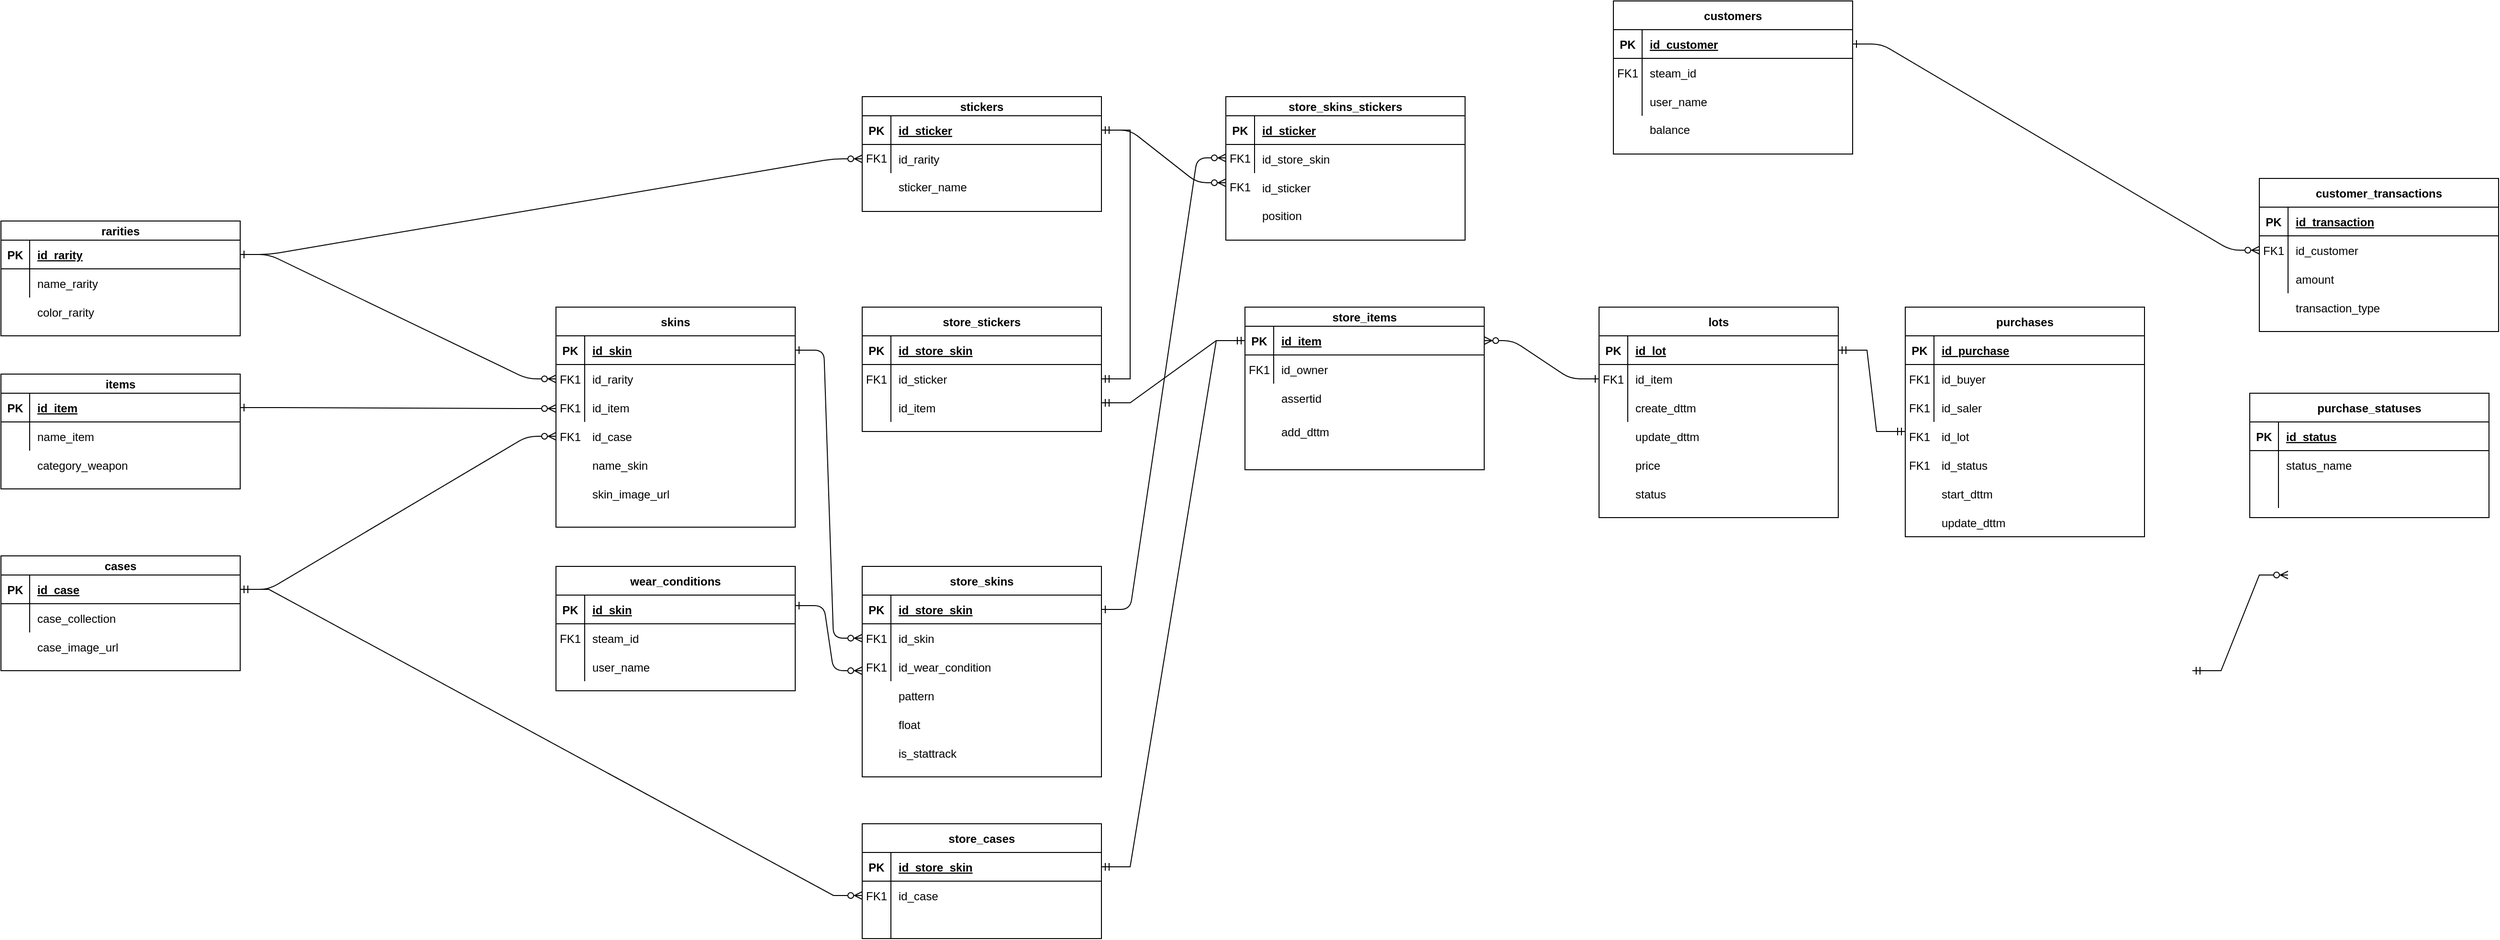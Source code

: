 <mxfile version="24.5.5" type="github">
  <diagram id="R2lEEEUBdFMjLlhIrx00" name="Page-1">
    <mxGraphModel dx="2537" dy="2073" grid="1" gridSize="10" guides="1" tooltips="1" connect="1" arrows="1" fold="1" page="1" pageScale="1" pageWidth="850" pageHeight="1100" math="0" shadow="0" extFonts="Permanent Marker^https://fonts.googleapis.com/css?family=Permanent+Marker">
      <root>
        <mxCell id="0" />
        <mxCell id="1" parent="0" />
        <mxCell id="C-vyLk0tnHw3VtMMgP7b-1" value="" style="edgeStyle=entityRelationEdgeStyle;endArrow=ERzeroToMany;startArrow=ERone;endFill=1;startFill=0;entryX=0;entryY=0.5;entryDx=0;entryDy=0;" parent="1" source="C-vyLk0tnHw3VtMMgP7b-24" target="C-vyLk0tnHw3VtMMgP7b-17" edge="1">
          <mxGeometry width="100" height="100" relative="1" as="geometry">
            <mxPoint x="340" y="720" as="sourcePoint" />
            <mxPoint x="450" y="185" as="targetPoint" />
          </mxGeometry>
        </mxCell>
        <mxCell id="C-vyLk0tnHw3VtMMgP7b-13" value="skins" style="shape=table;startSize=30;container=1;collapsible=1;childLayout=tableLayout;fixedRows=1;rowLines=0;fontStyle=1;align=center;resizeLast=1;" parent="1" vertex="1">
          <mxGeometry x="470" y="190" width="250" height="230" as="geometry" />
        </mxCell>
        <mxCell id="C-vyLk0tnHw3VtMMgP7b-14" value="" style="shape=partialRectangle;collapsible=0;dropTarget=0;pointerEvents=0;fillColor=none;points=[[0,0.5],[1,0.5]];portConstraint=eastwest;top=0;left=0;right=0;bottom=1;" parent="C-vyLk0tnHw3VtMMgP7b-13" vertex="1">
          <mxGeometry y="30" width="250" height="30" as="geometry" />
        </mxCell>
        <mxCell id="C-vyLk0tnHw3VtMMgP7b-15" value="PK" style="shape=partialRectangle;overflow=hidden;connectable=0;fillColor=none;top=0;left=0;bottom=0;right=0;fontStyle=1;" parent="C-vyLk0tnHw3VtMMgP7b-14" vertex="1">
          <mxGeometry width="30" height="30" as="geometry">
            <mxRectangle width="30" height="30" as="alternateBounds" />
          </mxGeometry>
        </mxCell>
        <mxCell id="C-vyLk0tnHw3VtMMgP7b-16" value="id_skin" style="shape=partialRectangle;overflow=hidden;connectable=0;fillColor=none;top=0;left=0;bottom=0;right=0;align=left;spacingLeft=6;fontStyle=5;" parent="C-vyLk0tnHw3VtMMgP7b-14" vertex="1">
          <mxGeometry x="30" width="220" height="30" as="geometry">
            <mxRectangle width="220" height="30" as="alternateBounds" />
          </mxGeometry>
        </mxCell>
        <mxCell id="C-vyLk0tnHw3VtMMgP7b-17" value="" style="shape=partialRectangle;collapsible=0;dropTarget=0;pointerEvents=0;fillColor=none;points=[[0,0.5],[1,0.5]];portConstraint=eastwest;top=0;left=0;right=0;bottom=0;" parent="C-vyLk0tnHw3VtMMgP7b-13" vertex="1">
          <mxGeometry y="60" width="250" height="30" as="geometry" />
        </mxCell>
        <mxCell id="C-vyLk0tnHw3VtMMgP7b-18" value="FK1" style="shape=partialRectangle;overflow=hidden;connectable=0;fillColor=none;top=0;left=0;bottom=0;right=0;" parent="C-vyLk0tnHw3VtMMgP7b-17" vertex="1">
          <mxGeometry width="30" height="30" as="geometry">
            <mxRectangle width="30" height="30" as="alternateBounds" />
          </mxGeometry>
        </mxCell>
        <mxCell id="C-vyLk0tnHw3VtMMgP7b-19" value="id_rarity" style="shape=partialRectangle;overflow=hidden;connectable=0;fillColor=none;top=0;left=0;bottom=0;right=0;align=left;spacingLeft=6;" parent="C-vyLk0tnHw3VtMMgP7b-17" vertex="1">
          <mxGeometry x="30" width="220" height="30" as="geometry">
            <mxRectangle width="220" height="30" as="alternateBounds" />
          </mxGeometry>
        </mxCell>
        <mxCell id="C-vyLk0tnHw3VtMMgP7b-20" value="" style="shape=partialRectangle;collapsible=0;dropTarget=0;pointerEvents=0;fillColor=none;points=[[0,0.5],[1,0.5]];portConstraint=eastwest;top=0;left=0;right=0;bottom=0;" parent="C-vyLk0tnHw3VtMMgP7b-13" vertex="1">
          <mxGeometry y="90" width="250" height="30" as="geometry" />
        </mxCell>
        <mxCell id="C-vyLk0tnHw3VtMMgP7b-21" value="" style="shape=partialRectangle;overflow=hidden;connectable=0;fillColor=none;top=0;left=0;bottom=0;right=0;" parent="C-vyLk0tnHw3VtMMgP7b-20" vertex="1">
          <mxGeometry width="30" height="30" as="geometry">
            <mxRectangle width="30" height="30" as="alternateBounds" />
          </mxGeometry>
        </mxCell>
        <mxCell id="C-vyLk0tnHw3VtMMgP7b-22" value="id_item" style="shape=partialRectangle;overflow=hidden;connectable=0;fillColor=none;top=0;left=0;bottom=0;right=0;align=left;spacingLeft=6;" parent="C-vyLk0tnHw3VtMMgP7b-20" vertex="1">
          <mxGeometry x="30" width="220" height="30" as="geometry">
            <mxRectangle width="220" height="30" as="alternateBounds" />
          </mxGeometry>
        </mxCell>
        <mxCell id="C-vyLk0tnHw3VtMMgP7b-23" value="rarities" style="shape=table;startSize=20;container=1;collapsible=1;childLayout=tableLayout;fixedRows=1;rowLines=0;fontStyle=1;align=center;resizeLast=1;" parent="1" vertex="1">
          <mxGeometry x="-110" y="100" width="250" height="120" as="geometry" />
        </mxCell>
        <mxCell id="C-vyLk0tnHw3VtMMgP7b-24" value="" style="shape=partialRectangle;collapsible=0;dropTarget=0;pointerEvents=0;fillColor=none;points=[[0,0.5],[1,0.5]];portConstraint=eastwest;top=0;left=0;right=0;bottom=1;" parent="C-vyLk0tnHw3VtMMgP7b-23" vertex="1">
          <mxGeometry y="20" width="250" height="30" as="geometry" />
        </mxCell>
        <mxCell id="C-vyLk0tnHw3VtMMgP7b-25" value="PK" style="shape=partialRectangle;overflow=hidden;connectable=0;fillColor=none;top=0;left=0;bottom=0;right=0;fontStyle=1;" parent="C-vyLk0tnHw3VtMMgP7b-24" vertex="1">
          <mxGeometry width="30" height="30" as="geometry">
            <mxRectangle width="30" height="30" as="alternateBounds" />
          </mxGeometry>
        </mxCell>
        <mxCell id="C-vyLk0tnHw3VtMMgP7b-26" value="id_rarity" style="shape=partialRectangle;overflow=hidden;connectable=0;fillColor=none;top=0;left=0;bottom=0;right=0;align=left;spacingLeft=6;fontStyle=5;" parent="C-vyLk0tnHw3VtMMgP7b-24" vertex="1">
          <mxGeometry x="30" width="220" height="30" as="geometry">
            <mxRectangle width="220" height="30" as="alternateBounds" />
          </mxGeometry>
        </mxCell>
        <mxCell id="C-vyLk0tnHw3VtMMgP7b-27" value="" style="shape=partialRectangle;collapsible=0;dropTarget=0;pointerEvents=0;fillColor=none;points=[[0,0.5],[1,0.5]];portConstraint=eastwest;top=0;left=0;right=0;bottom=0;" parent="C-vyLk0tnHw3VtMMgP7b-23" vertex="1">
          <mxGeometry y="50" width="250" height="30" as="geometry" />
        </mxCell>
        <mxCell id="C-vyLk0tnHw3VtMMgP7b-28" value="" style="shape=partialRectangle;overflow=hidden;connectable=0;fillColor=none;top=0;left=0;bottom=0;right=0;" parent="C-vyLk0tnHw3VtMMgP7b-27" vertex="1">
          <mxGeometry width="30" height="30" as="geometry">
            <mxRectangle width="30" height="30" as="alternateBounds" />
          </mxGeometry>
        </mxCell>
        <mxCell id="C-vyLk0tnHw3VtMMgP7b-29" value="name_rarity" style="shape=partialRectangle;overflow=hidden;connectable=0;fillColor=none;top=0;left=0;bottom=0;right=0;align=left;spacingLeft=6;" parent="C-vyLk0tnHw3VtMMgP7b-27" vertex="1">
          <mxGeometry x="30" width="220" height="30" as="geometry">
            <mxRectangle width="220" height="30" as="alternateBounds" />
          </mxGeometry>
        </mxCell>
        <mxCell id="skQBzYEuY6R0FxO4r4x3-11" value="color_rarity" style="shape=partialRectangle;overflow=hidden;connectable=0;fillColor=none;top=0;left=0;bottom=0;right=0;align=left;spacingLeft=6;" parent="1" vertex="1">
          <mxGeometry x="-80" y="180" width="220" height="30" as="geometry">
            <mxRectangle width="220" height="30" as="alternateBounds" />
          </mxGeometry>
        </mxCell>
        <mxCell id="skQBzYEuY6R0FxO4r4x3-13" value="items" style="shape=table;startSize=20;container=1;collapsible=1;childLayout=tableLayout;fixedRows=1;rowLines=0;fontStyle=1;align=center;resizeLast=1;" parent="1" vertex="1">
          <mxGeometry x="-110" y="260" width="250" height="120" as="geometry" />
        </mxCell>
        <mxCell id="skQBzYEuY6R0FxO4r4x3-14" value="" style="shape=partialRectangle;collapsible=0;dropTarget=0;pointerEvents=0;fillColor=none;points=[[0,0.5],[1,0.5]];portConstraint=eastwest;top=0;left=0;right=0;bottom=1;" parent="skQBzYEuY6R0FxO4r4x3-13" vertex="1">
          <mxGeometry y="20" width="250" height="30" as="geometry" />
        </mxCell>
        <mxCell id="skQBzYEuY6R0FxO4r4x3-15" value="PK" style="shape=partialRectangle;overflow=hidden;connectable=0;fillColor=none;top=0;left=0;bottom=0;right=0;fontStyle=1;" parent="skQBzYEuY6R0FxO4r4x3-14" vertex="1">
          <mxGeometry width="30" height="30" as="geometry">
            <mxRectangle width="30" height="30" as="alternateBounds" />
          </mxGeometry>
        </mxCell>
        <mxCell id="skQBzYEuY6R0FxO4r4x3-16" value="id_item" style="shape=partialRectangle;overflow=hidden;connectable=0;fillColor=none;top=0;left=0;bottom=0;right=0;align=left;spacingLeft=6;fontStyle=5;" parent="skQBzYEuY6R0FxO4r4x3-14" vertex="1">
          <mxGeometry x="30" width="220" height="30" as="geometry">
            <mxRectangle width="220" height="30" as="alternateBounds" />
          </mxGeometry>
        </mxCell>
        <mxCell id="skQBzYEuY6R0FxO4r4x3-17" value="" style="shape=partialRectangle;collapsible=0;dropTarget=0;pointerEvents=0;fillColor=none;points=[[0,0.5],[1,0.5]];portConstraint=eastwest;top=0;left=0;right=0;bottom=0;" parent="skQBzYEuY6R0FxO4r4x3-13" vertex="1">
          <mxGeometry y="50" width="250" height="30" as="geometry" />
        </mxCell>
        <mxCell id="skQBzYEuY6R0FxO4r4x3-18" value="" style="shape=partialRectangle;overflow=hidden;connectable=0;fillColor=none;top=0;left=0;bottom=0;right=0;" parent="skQBzYEuY6R0FxO4r4x3-17" vertex="1">
          <mxGeometry width="30" height="30" as="geometry">
            <mxRectangle width="30" height="30" as="alternateBounds" />
          </mxGeometry>
        </mxCell>
        <mxCell id="skQBzYEuY6R0FxO4r4x3-19" value="name_item" style="shape=partialRectangle;overflow=hidden;connectable=0;fillColor=none;top=0;left=0;bottom=0;right=0;align=left;spacingLeft=6;" parent="skQBzYEuY6R0FxO4r4x3-17" vertex="1">
          <mxGeometry x="30" width="220" height="30" as="geometry">
            <mxRectangle width="220" height="30" as="alternateBounds" />
          </mxGeometry>
        </mxCell>
        <mxCell id="skQBzYEuY6R0FxO4r4x3-20" value="FK1" style="shape=partialRectangle;overflow=hidden;connectable=0;fillColor=none;top=0;left=0;bottom=0;right=0;" parent="1" vertex="1">
          <mxGeometry x="470" y="280" width="30" height="30" as="geometry">
            <mxRectangle width="30" height="30" as="alternateBounds" />
          </mxGeometry>
        </mxCell>
        <mxCell id="skQBzYEuY6R0FxO4r4x3-21" value="" style="edgeStyle=entityRelationEdgeStyle;endArrow=ERzeroToMany;startArrow=ERone;endFill=1;startFill=0;exitX=1;exitY=0.5;exitDx=0;exitDy=0;" parent="1" source="skQBzYEuY6R0FxO4r4x3-14" edge="1">
          <mxGeometry width="100" height="100" relative="1" as="geometry">
            <mxPoint x="370" y="311" as="sourcePoint" />
            <mxPoint x="470" y="296" as="targetPoint" />
          </mxGeometry>
        </mxCell>
        <mxCell id="wLNcRDLiqkoNBib6r04G-1" value="customers" style="shape=table;startSize=30;container=1;collapsible=1;childLayout=tableLayout;fixedRows=1;rowLines=0;fontStyle=1;align=center;resizeLast=1;" parent="1" vertex="1">
          <mxGeometry x="1575" y="-130" width="250" height="160" as="geometry" />
        </mxCell>
        <mxCell id="wLNcRDLiqkoNBib6r04G-2" value="" style="shape=partialRectangle;collapsible=0;dropTarget=0;pointerEvents=0;fillColor=none;points=[[0,0.5],[1,0.5]];portConstraint=eastwest;top=0;left=0;right=0;bottom=1;" parent="wLNcRDLiqkoNBib6r04G-1" vertex="1">
          <mxGeometry y="30" width="250" height="30" as="geometry" />
        </mxCell>
        <mxCell id="wLNcRDLiqkoNBib6r04G-3" value="PK" style="shape=partialRectangle;overflow=hidden;connectable=0;fillColor=none;top=0;left=0;bottom=0;right=0;fontStyle=1;" parent="wLNcRDLiqkoNBib6r04G-2" vertex="1">
          <mxGeometry width="30" height="30" as="geometry">
            <mxRectangle width="30" height="30" as="alternateBounds" />
          </mxGeometry>
        </mxCell>
        <mxCell id="wLNcRDLiqkoNBib6r04G-4" value="id_customer" style="shape=partialRectangle;overflow=hidden;connectable=0;fillColor=none;top=0;left=0;bottom=0;right=0;align=left;spacingLeft=6;fontStyle=5;" parent="wLNcRDLiqkoNBib6r04G-2" vertex="1">
          <mxGeometry x="30" width="220" height="30" as="geometry">
            <mxRectangle width="220" height="30" as="alternateBounds" />
          </mxGeometry>
        </mxCell>
        <mxCell id="wLNcRDLiqkoNBib6r04G-5" value="" style="shape=partialRectangle;collapsible=0;dropTarget=0;pointerEvents=0;fillColor=none;points=[[0,0.5],[1,0.5]];portConstraint=eastwest;top=0;left=0;right=0;bottom=0;" parent="wLNcRDLiqkoNBib6r04G-1" vertex="1">
          <mxGeometry y="60" width="250" height="30" as="geometry" />
        </mxCell>
        <mxCell id="wLNcRDLiqkoNBib6r04G-6" value="FK1" style="shape=partialRectangle;overflow=hidden;connectable=0;fillColor=none;top=0;left=0;bottom=0;right=0;" parent="wLNcRDLiqkoNBib6r04G-5" vertex="1">
          <mxGeometry width="30" height="30" as="geometry">
            <mxRectangle width="30" height="30" as="alternateBounds" />
          </mxGeometry>
        </mxCell>
        <mxCell id="wLNcRDLiqkoNBib6r04G-7" value="steam_id" style="shape=partialRectangle;overflow=hidden;connectable=0;fillColor=none;top=0;left=0;bottom=0;right=0;align=left;spacingLeft=6;" parent="wLNcRDLiqkoNBib6r04G-5" vertex="1">
          <mxGeometry x="30" width="220" height="30" as="geometry">
            <mxRectangle width="220" height="30" as="alternateBounds" />
          </mxGeometry>
        </mxCell>
        <mxCell id="wLNcRDLiqkoNBib6r04G-8" value="" style="shape=partialRectangle;collapsible=0;dropTarget=0;pointerEvents=0;fillColor=none;points=[[0,0.5],[1,0.5]];portConstraint=eastwest;top=0;left=0;right=0;bottom=0;" parent="wLNcRDLiqkoNBib6r04G-1" vertex="1">
          <mxGeometry y="90" width="250" height="30" as="geometry" />
        </mxCell>
        <mxCell id="wLNcRDLiqkoNBib6r04G-9" value="" style="shape=partialRectangle;overflow=hidden;connectable=0;fillColor=none;top=0;left=0;bottom=0;right=0;" parent="wLNcRDLiqkoNBib6r04G-8" vertex="1">
          <mxGeometry width="30" height="30" as="geometry">
            <mxRectangle width="30" height="30" as="alternateBounds" />
          </mxGeometry>
        </mxCell>
        <mxCell id="wLNcRDLiqkoNBib6r04G-10" value="user_name" style="shape=partialRectangle;overflow=hidden;connectable=0;fillColor=none;top=0;left=0;bottom=0;right=0;align=left;spacingLeft=6;" parent="wLNcRDLiqkoNBib6r04G-8" vertex="1">
          <mxGeometry x="30" width="220" height="30" as="geometry">
            <mxRectangle width="220" height="30" as="alternateBounds" />
          </mxGeometry>
        </mxCell>
        <mxCell id="wLNcRDLiqkoNBib6r04G-40" value="name_skin" style="shape=partialRectangle;overflow=hidden;connectable=0;fillColor=none;top=0;left=0;bottom=0;right=0;align=left;spacingLeft=6;" parent="1" vertex="1">
          <mxGeometry x="500" y="340" width="220" height="30" as="geometry">
            <mxRectangle width="220" height="30" as="alternateBounds" />
          </mxGeometry>
        </mxCell>
        <mxCell id="wLNcRDLiqkoNBib6r04G-41" value="skin_image_url" style="shape=partialRectangle;overflow=hidden;connectable=0;fillColor=none;top=0;left=0;bottom=0;right=0;align=left;spacingLeft=6;" parent="1" vertex="1">
          <mxGeometry x="500" y="370" width="220" height="30" as="geometry">
            <mxRectangle width="220" height="30" as="alternateBounds" />
          </mxGeometry>
        </mxCell>
        <mxCell id="wLNcRDLiqkoNBib6r04G-42" value="cases" style="shape=table;startSize=20;container=1;collapsible=1;childLayout=tableLayout;fixedRows=1;rowLines=0;fontStyle=1;align=center;resizeLast=1;" parent="1" vertex="1">
          <mxGeometry x="-110" y="450" width="250" height="120" as="geometry" />
        </mxCell>
        <mxCell id="wLNcRDLiqkoNBib6r04G-43" value="" style="shape=partialRectangle;collapsible=0;dropTarget=0;pointerEvents=0;fillColor=none;points=[[0,0.5],[1,0.5]];portConstraint=eastwest;top=0;left=0;right=0;bottom=1;" parent="wLNcRDLiqkoNBib6r04G-42" vertex="1">
          <mxGeometry y="20" width="250" height="30" as="geometry" />
        </mxCell>
        <mxCell id="wLNcRDLiqkoNBib6r04G-44" value="PK" style="shape=partialRectangle;overflow=hidden;connectable=0;fillColor=none;top=0;left=0;bottom=0;right=0;fontStyle=1;" parent="wLNcRDLiqkoNBib6r04G-43" vertex="1">
          <mxGeometry width="30" height="30" as="geometry">
            <mxRectangle width="30" height="30" as="alternateBounds" />
          </mxGeometry>
        </mxCell>
        <mxCell id="wLNcRDLiqkoNBib6r04G-45" value="id_case" style="shape=partialRectangle;overflow=hidden;connectable=0;fillColor=none;top=0;left=0;bottom=0;right=0;align=left;spacingLeft=6;fontStyle=5;" parent="wLNcRDLiqkoNBib6r04G-43" vertex="1">
          <mxGeometry x="30" width="220" height="30" as="geometry">
            <mxRectangle width="220" height="30" as="alternateBounds" />
          </mxGeometry>
        </mxCell>
        <mxCell id="wLNcRDLiqkoNBib6r04G-46" value="" style="shape=partialRectangle;collapsible=0;dropTarget=0;pointerEvents=0;fillColor=none;points=[[0,0.5],[1,0.5]];portConstraint=eastwest;top=0;left=0;right=0;bottom=0;" parent="wLNcRDLiqkoNBib6r04G-42" vertex="1">
          <mxGeometry y="50" width="250" height="30" as="geometry" />
        </mxCell>
        <mxCell id="wLNcRDLiqkoNBib6r04G-47" value="" style="shape=partialRectangle;overflow=hidden;connectable=0;fillColor=none;top=0;left=0;bottom=0;right=0;" parent="wLNcRDLiqkoNBib6r04G-46" vertex="1">
          <mxGeometry width="30" height="30" as="geometry">
            <mxRectangle width="30" height="30" as="alternateBounds" />
          </mxGeometry>
        </mxCell>
        <mxCell id="wLNcRDLiqkoNBib6r04G-48" value="case_collection" style="shape=partialRectangle;overflow=hidden;connectable=0;fillColor=none;top=0;left=0;bottom=0;right=0;align=left;spacingLeft=6;" parent="wLNcRDLiqkoNBib6r04G-46" vertex="1">
          <mxGeometry x="30" width="220" height="30" as="geometry">
            <mxRectangle width="220" height="30" as="alternateBounds" />
          </mxGeometry>
        </mxCell>
        <mxCell id="wLNcRDLiqkoNBib6r04G-49" value="case_image_url" style="shape=partialRectangle;overflow=hidden;connectable=0;fillColor=none;top=0;left=0;bottom=0;right=0;align=left;spacingLeft=6;" parent="1" vertex="1">
          <mxGeometry x="-80" y="530" width="220" height="30" as="geometry">
            <mxRectangle width="220" height="30" as="alternateBounds" />
          </mxGeometry>
        </mxCell>
        <mxCell id="wLNcRDLiqkoNBib6r04G-60" value="customer_transactions" style="shape=table;startSize=30;container=1;collapsible=1;childLayout=tableLayout;fixedRows=1;rowLines=0;fontStyle=1;align=center;resizeLast=1;" parent="1" vertex="1">
          <mxGeometry x="2250" y="55.5" width="250" height="160" as="geometry" />
        </mxCell>
        <mxCell id="wLNcRDLiqkoNBib6r04G-61" value="" style="shape=partialRectangle;collapsible=0;dropTarget=0;pointerEvents=0;fillColor=none;points=[[0,0.5],[1,0.5]];portConstraint=eastwest;top=0;left=0;right=0;bottom=1;" parent="wLNcRDLiqkoNBib6r04G-60" vertex="1">
          <mxGeometry y="30" width="250" height="30" as="geometry" />
        </mxCell>
        <mxCell id="wLNcRDLiqkoNBib6r04G-62" value="PK" style="shape=partialRectangle;overflow=hidden;connectable=0;fillColor=none;top=0;left=0;bottom=0;right=0;fontStyle=1;" parent="wLNcRDLiqkoNBib6r04G-61" vertex="1">
          <mxGeometry width="30" height="30" as="geometry">
            <mxRectangle width="30" height="30" as="alternateBounds" />
          </mxGeometry>
        </mxCell>
        <mxCell id="wLNcRDLiqkoNBib6r04G-63" value="id_transaction" style="shape=partialRectangle;overflow=hidden;connectable=0;fillColor=none;top=0;left=0;bottom=0;right=0;align=left;spacingLeft=6;fontStyle=5;" parent="wLNcRDLiqkoNBib6r04G-61" vertex="1">
          <mxGeometry x="30" width="220" height="30" as="geometry">
            <mxRectangle width="220" height="30" as="alternateBounds" />
          </mxGeometry>
        </mxCell>
        <mxCell id="wLNcRDLiqkoNBib6r04G-64" value="" style="shape=partialRectangle;collapsible=0;dropTarget=0;pointerEvents=0;fillColor=none;points=[[0,0.5],[1,0.5]];portConstraint=eastwest;top=0;left=0;right=0;bottom=0;" parent="wLNcRDLiqkoNBib6r04G-60" vertex="1">
          <mxGeometry y="60" width="250" height="30" as="geometry" />
        </mxCell>
        <mxCell id="wLNcRDLiqkoNBib6r04G-65" value="" style="shape=partialRectangle;overflow=hidden;connectable=0;fillColor=none;top=0;left=0;bottom=0;right=0;" parent="wLNcRDLiqkoNBib6r04G-64" vertex="1">
          <mxGeometry width="30" height="30" as="geometry">
            <mxRectangle width="30" height="30" as="alternateBounds" />
          </mxGeometry>
        </mxCell>
        <mxCell id="wLNcRDLiqkoNBib6r04G-66" value="" style="shape=partialRectangle;overflow=hidden;connectable=0;fillColor=none;top=0;left=0;bottom=0;right=0;align=left;spacingLeft=6;" parent="wLNcRDLiqkoNBib6r04G-64" vertex="1">
          <mxGeometry x="30" width="220" height="30" as="geometry">
            <mxRectangle width="220" height="30" as="alternateBounds" />
          </mxGeometry>
        </mxCell>
        <mxCell id="wLNcRDLiqkoNBib6r04G-67" value="" style="shape=partialRectangle;collapsible=0;dropTarget=0;pointerEvents=0;fillColor=none;points=[[0,0.5],[1,0.5]];portConstraint=eastwest;top=0;left=0;right=0;bottom=0;" parent="wLNcRDLiqkoNBib6r04G-60" vertex="1">
          <mxGeometry y="90" width="250" height="30" as="geometry" />
        </mxCell>
        <mxCell id="wLNcRDLiqkoNBib6r04G-68" value="" style="shape=partialRectangle;overflow=hidden;connectable=0;fillColor=none;top=0;left=0;bottom=0;right=0;" parent="wLNcRDLiqkoNBib6r04G-67" vertex="1">
          <mxGeometry width="30" height="30" as="geometry">
            <mxRectangle width="30" height="30" as="alternateBounds" />
          </mxGeometry>
        </mxCell>
        <mxCell id="wLNcRDLiqkoNBib6r04G-69" value="amount" style="shape=partialRectangle;overflow=hidden;connectable=0;fillColor=none;top=0;left=0;bottom=0;right=0;align=left;spacingLeft=6;" parent="wLNcRDLiqkoNBib6r04G-67" vertex="1">
          <mxGeometry x="30" width="220" height="30" as="geometry">
            <mxRectangle width="220" height="30" as="alternateBounds" />
          </mxGeometry>
        </mxCell>
        <mxCell id="wLNcRDLiqkoNBib6r04G-70" value="" style="shape=partialRectangle;collapsible=0;dropTarget=0;pointerEvents=0;fillColor=none;points=[[0,0.5],[1,0.5]];portConstraint=eastwest;top=0;left=0;right=0;bottom=0;" parent="1" vertex="1">
          <mxGeometry x="2250" y="115.5" width="250" height="30" as="geometry" />
        </mxCell>
        <mxCell id="wLNcRDLiqkoNBib6r04G-71" value="" style="shape=partialRectangle;overflow=hidden;connectable=0;fillColor=none;top=0;left=0;bottom=0;right=0;" parent="wLNcRDLiqkoNBib6r04G-70" vertex="1">
          <mxGeometry width="30" height="30" as="geometry">
            <mxRectangle width="30" height="30" as="alternateBounds" />
          </mxGeometry>
        </mxCell>
        <mxCell id="wLNcRDLiqkoNBib6r04G-72" value="id_customer" style="shape=partialRectangle;overflow=hidden;connectable=0;fillColor=none;top=0;left=0;bottom=0;right=0;align=left;spacingLeft=6;" parent="wLNcRDLiqkoNBib6r04G-70" vertex="1">
          <mxGeometry x="30" width="220" height="30" as="geometry">
            <mxRectangle width="220" height="30" as="alternateBounds" />
          </mxGeometry>
        </mxCell>
        <mxCell id="wLNcRDLiqkoNBib6r04G-74" value="" style="edgeStyle=entityRelationEdgeStyle;endArrow=ERzeroToMany;startArrow=ERone;endFill=1;startFill=0;exitX=1;exitY=0.5;exitDx=0;exitDy=0;entryX=0;entryY=0.5;entryDx=0;entryDy=0;" parent="1" source="wLNcRDLiqkoNBib6r04G-2" target="wLNcRDLiqkoNBib6r04G-70" edge="1">
          <mxGeometry width="100" height="100" relative="1" as="geometry">
            <mxPoint x="2290" y="375.5" as="sourcePoint" />
            <mxPoint x="2250" y="105.5" as="targetPoint" />
          </mxGeometry>
        </mxCell>
        <mxCell id="wLNcRDLiqkoNBib6r04G-77" value="" style="shape=partialRectangle;collapsible=0;dropTarget=0;pointerEvents=0;fillColor=none;points=[[0,0.5],[1,0.5]];portConstraint=eastwest;top=0;left=0;right=0;bottom=0;" parent="1" vertex="1">
          <mxGeometry x="2250" y="175.5" width="250" height="30" as="geometry" />
        </mxCell>
        <mxCell id="wLNcRDLiqkoNBib6r04G-78" value="" style="shape=partialRectangle;overflow=hidden;connectable=0;fillColor=none;top=0;left=0;bottom=0;right=0;" parent="wLNcRDLiqkoNBib6r04G-77" vertex="1">
          <mxGeometry width="30" height="30" as="geometry">
            <mxRectangle width="30" height="30" as="alternateBounds" />
          </mxGeometry>
        </mxCell>
        <mxCell id="wLNcRDLiqkoNBib6r04G-79" value="transaction_type" style="shape=partialRectangle;overflow=hidden;connectable=0;fillColor=none;top=0;left=0;bottom=0;right=0;align=left;spacingLeft=6;" parent="wLNcRDLiqkoNBib6r04G-77" vertex="1">
          <mxGeometry x="30" width="220" height="30" as="geometry">
            <mxRectangle width="220" height="30" as="alternateBounds" />
          </mxGeometry>
        </mxCell>
        <mxCell id="wLNcRDLiqkoNBib6r04G-80" value="FK1" style="shape=partialRectangle;overflow=hidden;connectable=0;fillColor=none;top=0;left=0;bottom=0;right=0;" parent="1" vertex="1">
          <mxGeometry x="2250" y="115.5" width="30" height="30" as="geometry">
            <mxRectangle width="30" height="30" as="alternateBounds" />
          </mxGeometry>
        </mxCell>
        <mxCell id="wLNcRDLiqkoNBib6r04G-81" value="purchases" style="shape=table;startSize=30;container=1;collapsible=1;childLayout=tableLayout;fixedRows=1;rowLines=0;fontStyle=1;align=center;resizeLast=1;" parent="1" vertex="1">
          <mxGeometry x="1880" y="190" width="250" height="240" as="geometry" />
        </mxCell>
        <mxCell id="wLNcRDLiqkoNBib6r04G-82" value="" style="shape=partialRectangle;collapsible=0;dropTarget=0;pointerEvents=0;fillColor=none;points=[[0,0.5],[1,0.5]];portConstraint=eastwest;top=0;left=0;right=0;bottom=1;" parent="wLNcRDLiqkoNBib6r04G-81" vertex="1">
          <mxGeometry y="30" width="250" height="30" as="geometry" />
        </mxCell>
        <mxCell id="wLNcRDLiqkoNBib6r04G-83" value="PK" style="shape=partialRectangle;overflow=hidden;connectable=0;fillColor=none;top=0;left=0;bottom=0;right=0;fontStyle=1;" parent="wLNcRDLiqkoNBib6r04G-82" vertex="1">
          <mxGeometry width="30" height="30" as="geometry">
            <mxRectangle width="30" height="30" as="alternateBounds" />
          </mxGeometry>
        </mxCell>
        <mxCell id="wLNcRDLiqkoNBib6r04G-84" value="id_purchase" style="shape=partialRectangle;overflow=hidden;connectable=0;fillColor=none;top=0;left=0;bottom=0;right=0;align=left;spacingLeft=6;fontStyle=5;" parent="wLNcRDLiqkoNBib6r04G-82" vertex="1">
          <mxGeometry x="30" width="220" height="30" as="geometry">
            <mxRectangle width="220" height="30" as="alternateBounds" />
          </mxGeometry>
        </mxCell>
        <mxCell id="wLNcRDLiqkoNBib6r04G-85" value="" style="shape=partialRectangle;collapsible=0;dropTarget=0;pointerEvents=0;fillColor=none;points=[[0,0.5],[1,0.5]];portConstraint=eastwest;top=0;left=0;right=0;bottom=0;" parent="wLNcRDLiqkoNBib6r04G-81" vertex="1">
          <mxGeometry y="60" width="250" height="30" as="geometry" />
        </mxCell>
        <mxCell id="wLNcRDLiqkoNBib6r04G-86" value="FK1" style="shape=partialRectangle;overflow=hidden;connectable=0;fillColor=none;top=0;left=0;bottom=0;right=0;" parent="wLNcRDLiqkoNBib6r04G-85" vertex="1">
          <mxGeometry width="30" height="30" as="geometry">
            <mxRectangle width="30" height="30" as="alternateBounds" />
          </mxGeometry>
        </mxCell>
        <mxCell id="wLNcRDLiqkoNBib6r04G-87" value="id_buyer" style="shape=partialRectangle;overflow=hidden;connectable=0;fillColor=none;top=0;left=0;bottom=0;right=0;align=left;spacingLeft=6;" parent="wLNcRDLiqkoNBib6r04G-85" vertex="1">
          <mxGeometry x="30" width="220" height="30" as="geometry">
            <mxRectangle width="220" height="30" as="alternateBounds" />
          </mxGeometry>
        </mxCell>
        <mxCell id="wLNcRDLiqkoNBib6r04G-88" value="" style="shape=partialRectangle;collapsible=0;dropTarget=0;pointerEvents=0;fillColor=none;points=[[0,0.5],[1,0.5]];portConstraint=eastwest;top=0;left=0;right=0;bottom=0;" parent="wLNcRDLiqkoNBib6r04G-81" vertex="1">
          <mxGeometry y="90" width="250" height="30" as="geometry" />
        </mxCell>
        <mxCell id="wLNcRDLiqkoNBib6r04G-89" value="" style="shape=partialRectangle;overflow=hidden;connectable=0;fillColor=none;top=0;left=0;bottom=0;right=0;" parent="wLNcRDLiqkoNBib6r04G-88" vertex="1">
          <mxGeometry width="30" height="30" as="geometry">
            <mxRectangle width="30" height="30" as="alternateBounds" />
          </mxGeometry>
        </mxCell>
        <mxCell id="wLNcRDLiqkoNBib6r04G-90" value="id_saler" style="shape=partialRectangle;overflow=hidden;connectable=0;fillColor=none;top=0;left=0;bottom=0;right=0;align=left;spacingLeft=6;" parent="wLNcRDLiqkoNBib6r04G-88" vertex="1">
          <mxGeometry x="30" width="220" height="30" as="geometry">
            <mxRectangle width="220" height="30" as="alternateBounds" />
          </mxGeometry>
        </mxCell>
        <mxCell id="wLNcRDLiqkoNBib6r04G-91" value="FK1" style="shape=partialRectangle;overflow=hidden;connectable=0;fillColor=none;top=0;left=0;bottom=0;right=0;" parent="1" vertex="1">
          <mxGeometry x="1880" y="280" width="30" height="30" as="geometry">
            <mxRectangle width="30" height="30" as="alternateBounds" />
          </mxGeometry>
        </mxCell>
        <mxCell id="wLNcRDLiqkoNBib6r04G-92" value="id_lot" style="shape=partialRectangle;overflow=hidden;connectable=0;fillColor=none;top=0;left=0;bottom=0;right=0;align=left;spacingLeft=6;" parent="1" vertex="1">
          <mxGeometry x="1910" y="310" width="220" height="30" as="geometry">
            <mxRectangle width="220" height="30" as="alternateBounds" />
          </mxGeometry>
        </mxCell>
        <mxCell id="wLNcRDLiqkoNBib6r04G-93" value="FK1" style="shape=partialRectangle;overflow=hidden;connectable=0;fillColor=none;top=0;left=0;bottom=0;right=0;" parent="1" vertex="1">
          <mxGeometry x="1880" y="310" width="30" height="30" as="geometry">
            <mxRectangle width="30" height="30" as="alternateBounds" />
          </mxGeometry>
        </mxCell>
        <mxCell id="wLNcRDLiqkoNBib6r04G-127" value="category_weapon" style="shape=partialRectangle;overflow=hidden;connectable=0;fillColor=none;top=0;left=0;bottom=0;right=0;align=left;spacingLeft=6;" parent="1" vertex="1">
          <mxGeometry x="-80" y="340" width="220" height="30" as="geometry">
            <mxRectangle width="220" height="30" as="alternateBounds" />
          </mxGeometry>
        </mxCell>
        <mxCell id="wLNcRDLiqkoNBib6r04G-132" value="id_case" style="shape=partialRectangle;overflow=hidden;connectable=0;fillColor=none;top=0;left=0;bottom=0;right=0;align=left;spacingLeft=6;" parent="1" vertex="1">
          <mxGeometry x="500" y="310" width="220" height="30" as="geometry">
            <mxRectangle width="220" height="30" as="alternateBounds" />
          </mxGeometry>
        </mxCell>
        <mxCell id="wLNcRDLiqkoNBib6r04G-133" value="FK1" style="shape=partialRectangle;overflow=hidden;connectable=0;fillColor=none;top=0;left=0;bottom=0;right=0;" parent="1" vertex="1">
          <mxGeometry x="470" y="310" width="30" height="30" as="geometry">
            <mxRectangle width="30" height="30" as="alternateBounds" />
          </mxGeometry>
        </mxCell>
        <mxCell id="wLNcRDLiqkoNBib6r04G-134" value="" style="edgeStyle=entityRelationEdgeStyle;endArrow=ERzeroToMany;startArrow=ERone;endFill=1;startFill=0;exitX=1;exitY=0.5;exitDx=0;exitDy=0;" parent="1" source="wLNcRDLiqkoNBib6r04G-43" edge="1">
          <mxGeometry width="100" height="100" relative="1" as="geometry">
            <mxPoint x="120" y="345" as="sourcePoint" />
            <mxPoint x="470" y="325" as="targetPoint" />
          </mxGeometry>
        </mxCell>
        <mxCell id="wLNcRDLiqkoNBib6r04G-145" value="lots" style="shape=table;startSize=30;container=1;collapsible=1;childLayout=tableLayout;fixedRows=1;rowLines=0;fontStyle=1;align=center;resizeLast=1;" parent="1" vertex="1">
          <mxGeometry x="1560" y="190" width="250" height="220" as="geometry" />
        </mxCell>
        <mxCell id="wLNcRDLiqkoNBib6r04G-146" value="" style="shape=partialRectangle;collapsible=0;dropTarget=0;pointerEvents=0;fillColor=none;points=[[0,0.5],[1,0.5]];portConstraint=eastwest;top=0;left=0;right=0;bottom=1;" parent="wLNcRDLiqkoNBib6r04G-145" vertex="1">
          <mxGeometry y="30" width="250" height="30" as="geometry" />
        </mxCell>
        <mxCell id="wLNcRDLiqkoNBib6r04G-147" value="PK" style="shape=partialRectangle;overflow=hidden;connectable=0;fillColor=none;top=0;left=0;bottom=0;right=0;fontStyle=1;" parent="wLNcRDLiqkoNBib6r04G-146" vertex="1">
          <mxGeometry width="30" height="30" as="geometry">
            <mxRectangle width="30" height="30" as="alternateBounds" />
          </mxGeometry>
        </mxCell>
        <mxCell id="wLNcRDLiqkoNBib6r04G-148" value="id_lot" style="shape=partialRectangle;overflow=hidden;connectable=0;fillColor=none;top=0;left=0;bottom=0;right=0;align=left;spacingLeft=6;fontStyle=5;" parent="wLNcRDLiqkoNBib6r04G-146" vertex="1">
          <mxGeometry x="30" width="220" height="30" as="geometry">
            <mxRectangle width="220" height="30" as="alternateBounds" />
          </mxGeometry>
        </mxCell>
        <mxCell id="wLNcRDLiqkoNBib6r04G-149" value="" style="shape=partialRectangle;collapsible=0;dropTarget=0;pointerEvents=0;fillColor=none;points=[[0,0.5],[1,0.5]];portConstraint=eastwest;top=0;left=0;right=0;bottom=0;" parent="wLNcRDLiqkoNBib6r04G-145" vertex="1">
          <mxGeometry y="60" width="250" height="30" as="geometry" />
        </mxCell>
        <mxCell id="wLNcRDLiqkoNBib6r04G-150" value="FK1" style="shape=partialRectangle;overflow=hidden;connectable=0;fillColor=none;top=0;left=0;bottom=0;right=0;" parent="wLNcRDLiqkoNBib6r04G-149" vertex="1">
          <mxGeometry width="30" height="30" as="geometry">
            <mxRectangle width="30" height="30" as="alternateBounds" />
          </mxGeometry>
        </mxCell>
        <mxCell id="wLNcRDLiqkoNBib6r04G-151" value="id_item" style="shape=partialRectangle;overflow=hidden;connectable=0;fillColor=none;top=0;left=0;bottom=0;right=0;align=left;spacingLeft=6;" parent="wLNcRDLiqkoNBib6r04G-149" vertex="1">
          <mxGeometry x="30" width="220" height="30" as="geometry">
            <mxRectangle width="220" height="30" as="alternateBounds" />
          </mxGeometry>
        </mxCell>
        <mxCell id="wLNcRDLiqkoNBib6r04G-152" value="" style="shape=partialRectangle;collapsible=0;dropTarget=0;pointerEvents=0;fillColor=none;points=[[0,0.5],[1,0.5]];portConstraint=eastwest;top=0;left=0;right=0;bottom=0;" parent="wLNcRDLiqkoNBib6r04G-145" vertex="1">
          <mxGeometry y="90" width="250" height="30" as="geometry" />
        </mxCell>
        <mxCell id="wLNcRDLiqkoNBib6r04G-153" value="" style="shape=partialRectangle;overflow=hidden;connectable=0;fillColor=none;top=0;left=0;bottom=0;right=0;" parent="wLNcRDLiqkoNBib6r04G-152" vertex="1">
          <mxGeometry width="30" height="30" as="geometry">
            <mxRectangle width="30" height="30" as="alternateBounds" />
          </mxGeometry>
        </mxCell>
        <mxCell id="wLNcRDLiqkoNBib6r04G-154" value="" style="shape=partialRectangle;overflow=hidden;connectable=0;fillColor=none;top=0;left=0;bottom=0;right=0;align=left;spacingLeft=6;" parent="wLNcRDLiqkoNBib6r04G-152" vertex="1">
          <mxGeometry x="30" width="220" height="30" as="geometry">
            <mxRectangle width="220" height="30" as="alternateBounds" />
          </mxGeometry>
        </mxCell>
        <mxCell id="wLNcRDLiqkoNBib6r04G-156" value="create_dttm" style="shape=partialRectangle;overflow=hidden;connectable=0;fillColor=none;top=0;left=0;bottom=0;right=0;align=left;spacingLeft=6;" parent="1" vertex="1">
          <mxGeometry x="1590" y="280" width="220" height="30" as="geometry">
            <mxRectangle width="220" height="30" as="alternateBounds" />
          </mxGeometry>
        </mxCell>
        <mxCell id="wLNcRDLiqkoNBib6r04G-157" value="update_dttm" style="shape=partialRectangle;overflow=hidden;connectable=0;fillColor=none;top=0;left=0;bottom=0;right=0;align=left;spacingLeft=6;" parent="1" vertex="1">
          <mxGeometry x="1590" y="310" width="220" height="30" as="geometry">
            <mxRectangle width="220" height="30" as="alternateBounds" />
          </mxGeometry>
        </mxCell>
        <mxCell id="wLNcRDLiqkoNBib6r04G-158" value="price" style="shape=partialRectangle;overflow=hidden;connectable=0;fillColor=none;top=0;left=0;bottom=0;right=0;align=left;spacingLeft=6;" parent="1" vertex="1">
          <mxGeometry x="1590" y="340" width="220" height="30" as="geometry">
            <mxRectangle width="220" height="30" as="alternateBounds" />
          </mxGeometry>
        </mxCell>
        <mxCell id="wLNcRDLiqkoNBib6r04G-163" value="wear_conditions" style="shape=table;startSize=30;container=1;collapsible=1;childLayout=tableLayout;fixedRows=1;rowLines=0;fontStyle=1;align=center;resizeLast=1;" parent="1" vertex="1">
          <mxGeometry x="470" y="461" width="250" height="130" as="geometry" />
        </mxCell>
        <mxCell id="wLNcRDLiqkoNBib6r04G-164" value="" style="shape=partialRectangle;collapsible=0;dropTarget=0;pointerEvents=0;fillColor=none;points=[[0,0.5],[1,0.5]];portConstraint=eastwest;top=0;left=0;right=0;bottom=1;" parent="wLNcRDLiqkoNBib6r04G-163" vertex="1">
          <mxGeometry y="30" width="250" height="30" as="geometry" />
        </mxCell>
        <mxCell id="wLNcRDLiqkoNBib6r04G-165" value="PK" style="shape=partialRectangle;overflow=hidden;connectable=0;fillColor=none;top=0;left=0;bottom=0;right=0;fontStyle=1;" parent="wLNcRDLiqkoNBib6r04G-164" vertex="1">
          <mxGeometry width="30" height="30" as="geometry">
            <mxRectangle width="30" height="30" as="alternateBounds" />
          </mxGeometry>
        </mxCell>
        <mxCell id="wLNcRDLiqkoNBib6r04G-166" value="id_skin" style="shape=partialRectangle;overflow=hidden;connectable=0;fillColor=none;top=0;left=0;bottom=0;right=0;align=left;spacingLeft=6;fontStyle=5;" parent="wLNcRDLiqkoNBib6r04G-164" vertex="1">
          <mxGeometry x="30" width="220" height="30" as="geometry">
            <mxRectangle width="220" height="30" as="alternateBounds" />
          </mxGeometry>
        </mxCell>
        <mxCell id="wLNcRDLiqkoNBib6r04G-167" value="" style="shape=partialRectangle;collapsible=0;dropTarget=0;pointerEvents=0;fillColor=none;points=[[0,0.5],[1,0.5]];portConstraint=eastwest;top=0;left=0;right=0;bottom=0;" parent="wLNcRDLiqkoNBib6r04G-163" vertex="1">
          <mxGeometry y="60" width="250" height="30" as="geometry" />
        </mxCell>
        <mxCell id="wLNcRDLiqkoNBib6r04G-168" value="FK1" style="shape=partialRectangle;overflow=hidden;connectable=0;fillColor=none;top=0;left=0;bottom=0;right=0;" parent="wLNcRDLiqkoNBib6r04G-167" vertex="1">
          <mxGeometry width="30" height="30" as="geometry">
            <mxRectangle width="30" height="30" as="alternateBounds" />
          </mxGeometry>
        </mxCell>
        <mxCell id="wLNcRDLiqkoNBib6r04G-169" value="steam_id" style="shape=partialRectangle;overflow=hidden;connectable=0;fillColor=none;top=0;left=0;bottom=0;right=0;align=left;spacingLeft=6;" parent="wLNcRDLiqkoNBib6r04G-167" vertex="1">
          <mxGeometry x="30" width="220" height="30" as="geometry">
            <mxRectangle width="220" height="30" as="alternateBounds" />
          </mxGeometry>
        </mxCell>
        <mxCell id="wLNcRDLiqkoNBib6r04G-170" value="" style="shape=partialRectangle;collapsible=0;dropTarget=0;pointerEvents=0;fillColor=none;points=[[0,0.5],[1,0.5]];portConstraint=eastwest;top=0;left=0;right=0;bottom=0;" parent="wLNcRDLiqkoNBib6r04G-163" vertex="1">
          <mxGeometry y="90" width="250" height="30" as="geometry" />
        </mxCell>
        <mxCell id="wLNcRDLiqkoNBib6r04G-171" value="" style="shape=partialRectangle;overflow=hidden;connectable=0;fillColor=none;top=0;left=0;bottom=0;right=0;" parent="wLNcRDLiqkoNBib6r04G-170" vertex="1">
          <mxGeometry width="30" height="30" as="geometry">
            <mxRectangle width="30" height="30" as="alternateBounds" />
          </mxGeometry>
        </mxCell>
        <mxCell id="wLNcRDLiqkoNBib6r04G-172" value="user_name" style="shape=partialRectangle;overflow=hidden;connectable=0;fillColor=none;top=0;left=0;bottom=0;right=0;align=left;spacingLeft=6;" parent="wLNcRDLiqkoNBib6r04G-170" vertex="1">
          <mxGeometry x="30" width="220" height="30" as="geometry">
            <mxRectangle width="220" height="30" as="alternateBounds" />
          </mxGeometry>
        </mxCell>
        <mxCell id="wLNcRDLiqkoNBib6r04G-183" value="" style="edgeStyle=entityRelationEdgeStyle;endArrow=ERzeroToMany;startArrow=ERone;endFill=1;startFill=0;exitX=1;exitY=0.5;exitDx=0;exitDy=0;" parent="1" edge="1">
          <mxGeometry width="100" height="100" relative="1" as="geometry">
            <mxPoint x="720" y="502" as="sourcePoint" />
            <mxPoint x="790" y="570" as="targetPoint" />
            <Array as="points">
              <mxPoint x="750" y="72" />
              <mxPoint x="800" y="152" />
              <mxPoint x="800" y="142" />
              <mxPoint x="730" y="42" />
              <mxPoint x="750" y="132" />
              <mxPoint x="750" y="232" />
              <mxPoint x="750" y="232" />
              <mxPoint x="740" y="42" />
              <mxPoint x="650" y="102" />
              <mxPoint x="740" y="52" />
            </Array>
          </mxGeometry>
        </mxCell>
        <mxCell id="wLNcRDLiqkoNBib6r04G-215" value="store_skins" style="shape=table;startSize=30;container=1;collapsible=1;childLayout=tableLayout;fixedRows=1;rowLines=0;fontStyle=1;align=center;resizeLast=1;" parent="1" vertex="1">
          <mxGeometry x="790" y="461" width="250" height="220" as="geometry" />
        </mxCell>
        <mxCell id="wLNcRDLiqkoNBib6r04G-216" value="" style="shape=partialRectangle;collapsible=0;dropTarget=0;pointerEvents=0;fillColor=none;points=[[0,0.5],[1,0.5]];portConstraint=eastwest;top=0;left=0;right=0;bottom=1;" parent="wLNcRDLiqkoNBib6r04G-215" vertex="1">
          <mxGeometry y="30" width="250" height="30" as="geometry" />
        </mxCell>
        <mxCell id="wLNcRDLiqkoNBib6r04G-217" value="PK" style="shape=partialRectangle;overflow=hidden;connectable=0;fillColor=none;top=0;left=0;bottom=0;right=0;fontStyle=1;" parent="wLNcRDLiqkoNBib6r04G-216" vertex="1">
          <mxGeometry width="30" height="30" as="geometry">
            <mxRectangle width="30" height="30" as="alternateBounds" />
          </mxGeometry>
        </mxCell>
        <mxCell id="wLNcRDLiqkoNBib6r04G-218" value="id_store_skin" style="shape=partialRectangle;overflow=hidden;connectable=0;fillColor=none;top=0;left=0;bottom=0;right=0;align=left;spacingLeft=6;fontStyle=5;" parent="wLNcRDLiqkoNBib6r04G-216" vertex="1">
          <mxGeometry x="30" width="220" height="30" as="geometry">
            <mxRectangle width="220" height="30" as="alternateBounds" />
          </mxGeometry>
        </mxCell>
        <mxCell id="wLNcRDLiqkoNBib6r04G-219" value="" style="shape=partialRectangle;collapsible=0;dropTarget=0;pointerEvents=0;fillColor=none;points=[[0,0.5],[1,0.5]];portConstraint=eastwest;top=0;left=0;right=0;bottom=0;" parent="wLNcRDLiqkoNBib6r04G-215" vertex="1">
          <mxGeometry y="60" width="250" height="30" as="geometry" />
        </mxCell>
        <mxCell id="wLNcRDLiqkoNBib6r04G-220" value="FK1" style="shape=partialRectangle;overflow=hidden;connectable=0;fillColor=none;top=0;left=0;bottom=0;right=0;" parent="wLNcRDLiqkoNBib6r04G-219" vertex="1">
          <mxGeometry width="30" height="30" as="geometry">
            <mxRectangle width="30" height="30" as="alternateBounds" />
          </mxGeometry>
        </mxCell>
        <mxCell id="wLNcRDLiqkoNBib6r04G-221" value="id_skin" style="shape=partialRectangle;overflow=hidden;connectable=0;fillColor=none;top=0;left=0;bottom=0;right=0;align=left;spacingLeft=6;" parent="wLNcRDLiqkoNBib6r04G-219" vertex="1">
          <mxGeometry x="30" width="220" height="30" as="geometry">
            <mxRectangle width="220" height="30" as="alternateBounds" />
          </mxGeometry>
        </mxCell>
        <mxCell id="wLNcRDLiqkoNBib6r04G-222" value="" style="shape=partialRectangle;collapsible=0;dropTarget=0;pointerEvents=0;fillColor=none;points=[[0,0.5],[1,0.5]];portConstraint=eastwest;top=0;left=0;right=0;bottom=0;" parent="wLNcRDLiqkoNBib6r04G-215" vertex="1">
          <mxGeometry y="90" width="250" height="30" as="geometry" />
        </mxCell>
        <mxCell id="wLNcRDLiqkoNBib6r04G-223" value="" style="shape=partialRectangle;overflow=hidden;connectable=0;fillColor=none;top=0;left=0;bottom=0;right=0;" parent="wLNcRDLiqkoNBib6r04G-222" vertex="1">
          <mxGeometry width="30" height="30" as="geometry">
            <mxRectangle width="30" height="30" as="alternateBounds" />
          </mxGeometry>
        </mxCell>
        <mxCell id="wLNcRDLiqkoNBib6r04G-224" value="" style="shape=partialRectangle;overflow=hidden;connectable=0;fillColor=none;top=0;left=0;bottom=0;right=0;align=left;spacingLeft=6;" parent="wLNcRDLiqkoNBib6r04G-222" vertex="1">
          <mxGeometry x="30" width="220" height="30" as="geometry">
            <mxRectangle width="220" height="30" as="alternateBounds" />
          </mxGeometry>
        </mxCell>
        <mxCell id="Kxj12IXKvw1cxNw4vXmd-1" value="stickers" style="shape=table;startSize=20;container=1;collapsible=1;childLayout=tableLayout;fixedRows=1;rowLines=0;fontStyle=1;align=center;resizeLast=1;" vertex="1" parent="1">
          <mxGeometry x="790" y="-30" width="250" height="120" as="geometry" />
        </mxCell>
        <mxCell id="Kxj12IXKvw1cxNw4vXmd-2" value="" style="shape=partialRectangle;collapsible=0;dropTarget=0;pointerEvents=0;fillColor=none;points=[[0,0.5],[1,0.5]];portConstraint=eastwest;top=0;left=0;right=0;bottom=1;" vertex="1" parent="Kxj12IXKvw1cxNw4vXmd-1">
          <mxGeometry y="20" width="250" height="30" as="geometry" />
        </mxCell>
        <mxCell id="Kxj12IXKvw1cxNw4vXmd-3" value="PK" style="shape=partialRectangle;overflow=hidden;connectable=0;fillColor=none;top=0;left=0;bottom=0;right=0;fontStyle=1;" vertex="1" parent="Kxj12IXKvw1cxNw4vXmd-2">
          <mxGeometry width="30" height="30" as="geometry">
            <mxRectangle width="30" height="30" as="alternateBounds" />
          </mxGeometry>
        </mxCell>
        <mxCell id="Kxj12IXKvw1cxNw4vXmd-4" value="id_sticker" style="shape=partialRectangle;overflow=hidden;connectable=0;fillColor=none;top=0;left=0;bottom=0;right=0;align=left;spacingLeft=6;fontStyle=5;" vertex="1" parent="Kxj12IXKvw1cxNw4vXmd-2">
          <mxGeometry x="30" width="220" height="30" as="geometry">
            <mxRectangle width="220" height="30" as="alternateBounds" />
          </mxGeometry>
        </mxCell>
        <mxCell id="Kxj12IXKvw1cxNw4vXmd-5" value="" style="shape=partialRectangle;collapsible=0;dropTarget=0;pointerEvents=0;fillColor=none;points=[[0,0.5],[1,0.5]];portConstraint=eastwest;top=0;left=0;right=0;bottom=0;" vertex="1" parent="Kxj12IXKvw1cxNw4vXmd-1">
          <mxGeometry y="50" width="250" height="30" as="geometry" />
        </mxCell>
        <mxCell id="Kxj12IXKvw1cxNw4vXmd-6" value="" style="shape=partialRectangle;overflow=hidden;connectable=0;fillColor=none;top=0;left=0;bottom=0;right=0;" vertex="1" parent="Kxj12IXKvw1cxNw4vXmd-5">
          <mxGeometry width="30" height="30" as="geometry">
            <mxRectangle width="30" height="30" as="alternateBounds" />
          </mxGeometry>
        </mxCell>
        <mxCell id="Kxj12IXKvw1cxNw4vXmd-7" value="id_rarity" style="shape=partialRectangle;overflow=hidden;connectable=0;fillColor=none;top=0;left=0;bottom=0;right=0;align=left;spacingLeft=6;" vertex="1" parent="Kxj12IXKvw1cxNw4vXmd-5">
          <mxGeometry x="30" width="220" height="30" as="geometry">
            <mxRectangle width="220" height="30" as="alternateBounds" />
          </mxGeometry>
        </mxCell>
        <mxCell id="Kxj12IXKvw1cxNw4vXmd-8" value="sticker_name" style="shape=partialRectangle;overflow=hidden;connectable=0;fillColor=none;top=0;left=0;bottom=0;right=0;align=left;spacingLeft=6;" vertex="1" parent="1">
          <mxGeometry x="820" y="49" width="220" height="30" as="geometry">
            <mxRectangle width="220" height="30" as="alternateBounds" />
          </mxGeometry>
        </mxCell>
        <mxCell id="Kxj12IXKvw1cxNw4vXmd-9" value="FK1" style="shape=partialRectangle;overflow=hidden;connectable=0;fillColor=none;top=0;left=0;bottom=0;right=0;" vertex="1" parent="1">
          <mxGeometry x="790" y="19" width="30" height="30" as="geometry">
            <mxRectangle width="30" height="30" as="alternateBounds" />
          </mxGeometry>
        </mxCell>
        <mxCell id="Kxj12IXKvw1cxNw4vXmd-11" value="" style="edgeStyle=entityRelationEdgeStyle;endArrow=ERzeroToMany;startArrow=ERone;endFill=1;startFill=0;exitX=1;exitY=0.5;exitDx=0;exitDy=0;" edge="1" parent="1" source="C-vyLk0tnHw3VtMMgP7b-24">
          <mxGeometry width="100" height="100" relative="1" as="geometry">
            <mxPoint x="140" y="130" as="sourcePoint" />
            <mxPoint x="790" y="35" as="targetPoint" />
          </mxGeometry>
        </mxCell>
        <mxCell id="Kxj12IXKvw1cxNw4vXmd-13" value="id_wear_condition" style="shape=partialRectangle;overflow=hidden;connectable=0;fillColor=none;top=0;left=0;bottom=0;right=0;align=left;spacingLeft=6;" vertex="1" parent="1">
          <mxGeometry x="820" y="551" width="220" height="30" as="geometry">
            <mxRectangle width="220" height="30" as="alternateBounds" />
          </mxGeometry>
        </mxCell>
        <mxCell id="Kxj12IXKvw1cxNw4vXmd-14" value="FK1" style="shape=partialRectangle;overflow=hidden;connectable=0;fillColor=none;top=0;left=0;bottom=0;right=0;" vertex="1" parent="1">
          <mxGeometry x="790" y="551" width="30" height="30" as="geometry">
            <mxRectangle width="30" height="30" as="alternateBounds" />
          </mxGeometry>
        </mxCell>
        <mxCell id="Kxj12IXKvw1cxNw4vXmd-15" value="pattern" style="shape=partialRectangle;overflow=hidden;connectable=0;fillColor=none;top=0;left=0;bottom=0;right=0;align=left;spacingLeft=6;" vertex="1" parent="1">
          <mxGeometry x="820" y="581" width="220" height="30" as="geometry">
            <mxRectangle width="220" height="30" as="alternateBounds" />
          </mxGeometry>
        </mxCell>
        <mxCell id="Kxj12IXKvw1cxNw4vXmd-16" value="float" style="shape=partialRectangle;overflow=hidden;connectable=0;fillColor=none;top=0;left=0;bottom=0;right=0;align=left;spacingLeft=6;" vertex="1" parent="1">
          <mxGeometry x="820" y="611" width="220" height="30" as="geometry">
            <mxRectangle width="220" height="30" as="alternateBounds" />
          </mxGeometry>
        </mxCell>
        <mxCell id="Kxj12IXKvw1cxNw4vXmd-17" value="" style="edgeStyle=entityRelationEdgeStyle;endArrow=ERzeroToMany;startArrow=ERone;endFill=1;startFill=0;exitX=1;exitY=0.5;exitDx=0;exitDy=0;entryX=0;entryY=0.5;entryDx=0;entryDy=0;" edge="1" parent="1" source="C-vyLk0tnHw3VtMMgP7b-14" target="wLNcRDLiqkoNBib6r04G-219">
          <mxGeometry width="100" height="100" relative="1" as="geometry">
            <mxPoint x="740" y="140" as="sourcePoint" />
            <mxPoint x="1070" y="40" as="targetPoint" />
          </mxGeometry>
        </mxCell>
        <mxCell id="Kxj12IXKvw1cxNw4vXmd-18" value="assertid" style="shape=partialRectangle;overflow=hidden;connectable=0;fillColor=none;top=0;left=0;bottom=0;right=0;align=left;spacingLeft=6;" vertex="1" parent="1">
          <mxGeometry x="1220" y="270" width="220" height="30" as="geometry">
            <mxRectangle width="220" height="30" as="alternateBounds" />
          </mxGeometry>
        </mxCell>
        <mxCell id="Kxj12IXKvw1cxNw4vXmd-19" value="store_skins_stickers" style="shape=table;startSize=20;container=1;collapsible=1;childLayout=tableLayout;fixedRows=1;rowLines=0;fontStyle=1;align=center;resizeLast=1;" vertex="1" parent="1">
          <mxGeometry x="1170" y="-30" width="250" height="150" as="geometry" />
        </mxCell>
        <mxCell id="Kxj12IXKvw1cxNw4vXmd-20" value="" style="shape=partialRectangle;collapsible=0;dropTarget=0;pointerEvents=0;fillColor=none;points=[[0,0.5],[1,0.5]];portConstraint=eastwest;top=0;left=0;right=0;bottom=1;" vertex="1" parent="Kxj12IXKvw1cxNw4vXmd-19">
          <mxGeometry y="20" width="250" height="30" as="geometry" />
        </mxCell>
        <mxCell id="Kxj12IXKvw1cxNw4vXmd-21" value="PK" style="shape=partialRectangle;overflow=hidden;connectable=0;fillColor=none;top=0;left=0;bottom=0;right=0;fontStyle=1;" vertex="1" parent="Kxj12IXKvw1cxNw4vXmd-20">
          <mxGeometry width="30" height="30" as="geometry">
            <mxRectangle width="30" height="30" as="alternateBounds" />
          </mxGeometry>
        </mxCell>
        <mxCell id="Kxj12IXKvw1cxNw4vXmd-22" value="id_sticker" style="shape=partialRectangle;overflow=hidden;connectable=0;fillColor=none;top=0;left=0;bottom=0;right=0;align=left;spacingLeft=6;fontStyle=5;" vertex="1" parent="Kxj12IXKvw1cxNw4vXmd-20">
          <mxGeometry x="30" width="220" height="30" as="geometry">
            <mxRectangle width="220" height="30" as="alternateBounds" />
          </mxGeometry>
        </mxCell>
        <mxCell id="Kxj12IXKvw1cxNw4vXmd-23" value="" style="shape=partialRectangle;collapsible=0;dropTarget=0;pointerEvents=0;fillColor=none;points=[[0,0.5],[1,0.5]];portConstraint=eastwest;top=0;left=0;right=0;bottom=0;" vertex="1" parent="Kxj12IXKvw1cxNw4vXmd-19">
          <mxGeometry y="50" width="250" height="30" as="geometry" />
        </mxCell>
        <mxCell id="Kxj12IXKvw1cxNw4vXmd-24" value="" style="shape=partialRectangle;overflow=hidden;connectable=0;fillColor=none;top=0;left=0;bottom=0;right=0;" vertex="1" parent="Kxj12IXKvw1cxNw4vXmd-23">
          <mxGeometry width="30" height="30" as="geometry">
            <mxRectangle width="30" height="30" as="alternateBounds" />
          </mxGeometry>
        </mxCell>
        <mxCell id="Kxj12IXKvw1cxNw4vXmd-25" value="id_store_skin" style="shape=partialRectangle;overflow=hidden;connectable=0;fillColor=none;top=0;left=0;bottom=0;right=0;align=left;spacingLeft=6;" vertex="1" parent="Kxj12IXKvw1cxNw4vXmd-23">
          <mxGeometry x="30" width="220" height="30" as="geometry">
            <mxRectangle width="220" height="30" as="alternateBounds" />
          </mxGeometry>
        </mxCell>
        <mxCell id="Kxj12IXKvw1cxNw4vXmd-26" value="id_sticker" style="shape=partialRectangle;overflow=hidden;connectable=0;fillColor=none;top=0;left=0;bottom=0;right=0;align=left;spacingLeft=6;" vertex="1" parent="1">
          <mxGeometry x="1200" y="50" width="220" height="30" as="geometry">
            <mxRectangle width="220" height="30" as="alternateBounds" />
          </mxGeometry>
        </mxCell>
        <mxCell id="Kxj12IXKvw1cxNw4vXmd-29" value="" style="edgeStyle=entityRelationEdgeStyle;endArrow=ERzeroToMany;startArrow=ERone;endFill=1;startFill=0;exitX=1;exitY=0.5;exitDx=0;exitDy=0;" edge="1" parent="1" source="Kxj12IXKvw1cxNw4vXmd-2">
          <mxGeometry width="100" height="100" relative="1" as="geometry">
            <mxPoint x="720" y="9" as="sourcePoint" />
            <mxPoint x="1170" y="60" as="targetPoint" />
            <Array as="points">
              <mxPoint x="980" y="90" />
              <mxPoint x="1060" y="150" />
              <mxPoint x="1130" y="140" />
              <mxPoint x="990" y="50" />
              <mxPoint x="990" y="70" />
            </Array>
          </mxGeometry>
        </mxCell>
        <mxCell id="Kxj12IXKvw1cxNw4vXmd-30" value="FK1" style="shape=partialRectangle;overflow=hidden;connectable=0;fillColor=none;top=0;left=0;bottom=0;right=0;" vertex="1" parent="1">
          <mxGeometry x="1170" y="19" width="30" height="30" as="geometry">
            <mxRectangle width="30" height="30" as="alternateBounds" />
          </mxGeometry>
        </mxCell>
        <mxCell id="Kxj12IXKvw1cxNw4vXmd-31" value="FK1" style="shape=partialRectangle;overflow=hidden;connectable=0;fillColor=none;top=0;left=0;bottom=0;right=0;" vertex="1" parent="1">
          <mxGeometry x="1170" y="49" width="30" height="30" as="geometry">
            <mxRectangle width="30" height="30" as="alternateBounds" />
          </mxGeometry>
        </mxCell>
        <mxCell id="Kxj12IXKvw1cxNw4vXmd-32" value="" style="edgeStyle=entityRelationEdgeStyle;endArrow=ERzeroToMany;startArrow=ERone;endFill=1;startFill=0;exitX=1;exitY=0.5;exitDx=0;exitDy=0;" edge="1" parent="1" source="wLNcRDLiqkoNBib6r04G-216">
          <mxGeometry width="100" height="100" relative="1" as="geometry">
            <mxPoint x="1050" y="239" as="sourcePoint" />
            <mxPoint x="1170" y="34" as="targetPoint" />
            <Array as="points">
              <mxPoint x="800" y="29" />
              <mxPoint x="1070" y="254" />
              <mxPoint x="760" y="184" />
            </Array>
          </mxGeometry>
        </mxCell>
        <mxCell id="Kxj12IXKvw1cxNw4vXmd-39" value="store_items" style="shape=table;startSize=20;container=1;collapsible=1;childLayout=tableLayout;fixedRows=1;rowLines=0;fontStyle=1;align=center;resizeLast=1;" vertex="1" parent="1">
          <mxGeometry x="1190" y="190" width="250" height="170" as="geometry" />
        </mxCell>
        <mxCell id="Kxj12IXKvw1cxNw4vXmd-40" value="" style="shape=partialRectangle;collapsible=0;dropTarget=0;pointerEvents=0;fillColor=none;points=[[0,0.5],[1,0.5]];portConstraint=eastwest;top=0;left=0;right=0;bottom=1;" vertex="1" parent="Kxj12IXKvw1cxNw4vXmd-39">
          <mxGeometry y="20" width="250" height="30" as="geometry" />
        </mxCell>
        <mxCell id="Kxj12IXKvw1cxNw4vXmd-41" value="PK" style="shape=partialRectangle;overflow=hidden;connectable=0;fillColor=none;top=0;left=0;bottom=0;right=0;fontStyle=1;" vertex="1" parent="Kxj12IXKvw1cxNw4vXmd-40">
          <mxGeometry width="30" height="30" as="geometry">
            <mxRectangle width="30" height="30" as="alternateBounds" />
          </mxGeometry>
        </mxCell>
        <mxCell id="Kxj12IXKvw1cxNw4vXmd-42" value="id_item" style="shape=partialRectangle;overflow=hidden;connectable=0;fillColor=none;top=0;left=0;bottom=0;right=0;align=left;spacingLeft=6;fontStyle=5;" vertex="1" parent="Kxj12IXKvw1cxNw4vXmd-40">
          <mxGeometry x="30" width="220" height="30" as="geometry">
            <mxRectangle width="220" height="30" as="alternateBounds" />
          </mxGeometry>
        </mxCell>
        <mxCell id="Kxj12IXKvw1cxNw4vXmd-43" value="" style="shape=partialRectangle;collapsible=0;dropTarget=0;pointerEvents=0;fillColor=none;points=[[0,0.5],[1,0.5]];portConstraint=eastwest;top=0;left=0;right=0;bottom=0;" vertex="1" parent="Kxj12IXKvw1cxNw4vXmd-39">
          <mxGeometry y="50" width="250" height="30" as="geometry" />
        </mxCell>
        <mxCell id="Kxj12IXKvw1cxNw4vXmd-44" value="" style="shape=partialRectangle;overflow=hidden;connectable=0;fillColor=none;top=0;left=0;bottom=0;right=0;" vertex="1" parent="Kxj12IXKvw1cxNw4vXmd-43">
          <mxGeometry width="30" height="30" as="geometry">
            <mxRectangle width="30" height="30" as="alternateBounds" />
          </mxGeometry>
        </mxCell>
        <mxCell id="Kxj12IXKvw1cxNw4vXmd-45" value="" style="shape=partialRectangle;overflow=hidden;connectable=0;fillColor=none;top=0;left=0;bottom=0;right=0;align=left;spacingLeft=6;" vertex="1" parent="Kxj12IXKvw1cxNw4vXmd-43">
          <mxGeometry x="30" width="220" height="30" as="geometry">
            <mxRectangle width="220" height="30" as="alternateBounds" />
          </mxGeometry>
        </mxCell>
        <mxCell id="Kxj12IXKvw1cxNw4vXmd-47" value="position" style="shape=partialRectangle;overflow=hidden;connectable=0;fillColor=none;top=0;left=0;bottom=0;right=0;align=left;spacingLeft=6;" vertex="1" parent="1">
          <mxGeometry x="1200" y="79" width="220" height="30" as="geometry">
            <mxRectangle width="220" height="30" as="alternateBounds" />
          </mxGeometry>
        </mxCell>
        <mxCell id="Kxj12IXKvw1cxNw4vXmd-52" value="" style="edgeStyle=entityRelationEdgeStyle;endArrow=ERzeroToMany;startArrow=ERone;endFill=1;startFill=0;exitX=0;exitY=0.5;exitDx=0;exitDy=0;entryX=1;entryY=0.5;entryDx=0;entryDy=0;" edge="1" parent="1" source="wLNcRDLiqkoNBib6r04G-149" target="Kxj12IXKvw1cxNw4vXmd-40">
          <mxGeometry width="100" height="100" relative="1" as="geometry">
            <mxPoint x="1310" y="550" as="sourcePoint" />
            <mxPoint x="1390" y="370" as="targetPoint" />
            <Array as="points">
              <mxPoint x="1340" y="120" />
              <mxPoint x="1390" y="200" />
              <mxPoint x="1390" y="190" />
              <mxPoint x="1320" y="90" />
              <mxPoint x="1340" y="180" />
              <mxPoint x="1340" y="280" />
              <mxPoint x="1340" y="280" />
              <mxPoint x="1330" y="90" />
              <mxPoint x="1240" y="150" />
              <mxPoint x="1330" y="100" />
            </Array>
          </mxGeometry>
        </mxCell>
        <mxCell id="Kxj12IXKvw1cxNw4vXmd-53" value="store_cases" style="shape=table;startSize=30;container=1;collapsible=1;childLayout=tableLayout;fixedRows=1;rowLines=0;fontStyle=1;align=center;resizeLast=1;" vertex="1" parent="1">
          <mxGeometry x="790" y="730" width="250" height="120" as="geometry" />
        </mxCell>
        <mxCell id="Kxj12IXKvw1cxNw4vXmd-54" value="" style="shape=partialRectangle;collapsible=0;dropTarget=0;pointerEvents=0;fillColor=none;points=[[0,0.5],[1,0.5]];portConstraint=eastwest;top=0;left=0;right=0;bottom=1;" vertex="1" parent="Kxj12IXKvw1cxNw4vXmd-53">
          <mxGeometry y="30" width="250" height="30" as="geometry" />
        </mxCell>
        <mxCell id="Kxj12IXKvw1cxNw4vXmd-55" value="PK" style="shape=partialRectangle;overflow=hidden;connectable=0;fillColor=none;top=0;left=0;bottom=0;right=0;fontStyle=1;" vertex="1" parent="Kxj12IXKvw1cxNw4vXmd-54">
          <mxGeometry width="30" height="30" as="geometry">
            <mxRectangle width="30" height="30" as="alternateBounds" />
          </mxGeometry>
        </mxCell>
        <mxCell id="Kxj12IXKvw1cxNw4vXmd-56" value="id_store_skin" style="shape=partialRectangle;overflow=hidden;connectable=0;fillColor=none;top=0;left=0;bottom=0;right=0;align=left;spacingLeft=6;fontStyle=5;" vertex="1" parent="Kxj12IXKvw1cxNw4vXmd-54">
          <mxGeometry x="30" width="220" height="30" as="geometry">
            <mxRectangle width="220" height="30" as="alternateBounds" />
          </mxGeometry>
        </mxCell>
        <mxCell id="Kxj12IXKvw1cxNw4vXmd-57" value="" style="shape=partialRectangle;collapsible=0;dropTarget=0;pointerEvents=0;fillColor=none;points=[[0,0.5],[1,0.5]];portConstraint=eastwest;top=0;left=0;right=0;bottom=0;" vertex="1" parent="Kxj12IXKvw1cxNw4vXmd-53">
          <mxGeometry y="60" width="250" height="30" as="geometry" />
        </mxCell>
        <mxCell id="Kxj12IXKvw1cxNw4vXmd-58" value="FK1" style="shape=partialRectangle;overflow=hidden;connectable=0;fillColor=none;top=0;left=0;bottom=0;right=0;" vertex="1" parent="Kxj12IXKvw1cxNw4vXmd-57">
          <mxGeometry width="30" height="30" as="geometry">
            <mxRectangle width="30" height="30" as="alternateBounds" />
          </mxGeometry>
        </mxCell>
        <mxCell id="Kxj12IXKvw1cxNw4vXmd-59" value="id_case" style="shape=partialRectangle;overflow=hidden;connectable=0;fillColor=none;top=0;left=0;bottom=0;right=0;align=left;spacingLeft=6;" vertex="1" parent="Kxj12IXKvw1cxNw4vXmd-57">
          <mxGeometry x="30" width="220" height="30" as="geometry">
            <mxRectangle width="220" height="30" as="alternateBounds" />
          </mxGeometry>
        </mxCell>
        <mxCell id="Kxj12IXKvw1cxNw4vXmd-60" value="" style="shape=partialRectangle;collapsible=0;dropTarget=0;pointerEvents=0;fillColor=none;points=[[0,0.5],[1,0.5]];portConstraint=eastwest;top=0;left=0;right=0;bottom=0;" vertex="1" parent="Kxj12IXKvw1cxNw4vXmd-53">
          <mxGeometry y="90" width="250" height="30" as="geometry" />
        </mxCell>
        <mxCell id="Kxj12IXKvw1cxNw4vXmd-61" value="" style="shape=partialRectangle;overflow=hidden;connectable=0;fillColor=none;top=0;left=0;bottom=0;right=0;" vertex="1" parent="Kxj12IXKvw1cxNw4vXmd-60">
          <mxGeometry width="30" height="30" as="geometry">
            <mxRectangle width="30" height="30" as="alternateBounds" />
          </mxGeometry>
        </mxCell>
        <mxCell id="Kxj12IXKvw1cxNw4vXmd-62" value="" style="shape=partialRectangle;overflow=hidden;connectable=0;fillColor=none;top=0;left=0;bottom=0;right=0;align=left;spacingLeft=6;" vertex="1" parent="Kxj12IXKvw1cxNw4vXmd-60">
          <mxGeometry x="30" width="220" height="30" as="geometry">
            <mxRectangle width="220" height="30" as="alternateBounds" />
          </mxGeometry>
        </mxCell>
        <mxCell id="Kxj12IXKvw1cxNw4vXmd-63" value="store_stickers" style="shape=table;startSize=30;container=1;collapsible=1;childLayout=tableLayout;fixedRows=1;rowLines=0;fontStyle=1;align=center;resizeLast=1;" vertex="1" parent="1">
          <mxGeometry x="790" y="190" width="250" height="130" as="geometry" />
        </mxCell>
        <mxCell id="Kxj12IXKvw1cxNw4vXmd-64" value="" style="shape=partialRectangle;collapsible=0;dropTarget=0;pointerEvents=0;fillColor=none;points=[[0,0.5],[1,0.5]];portConstraint=eastwest;top=0;left=0;right=0;bottom=1;" vertex="1" parent="Kxj12IXKvw1cxNw4vXmd-63">
          <mxGeometry y="30" width="250" height="30" as="geometry" />
        </mxCell>
        <mxCell id="Kxj12IXKvw1cxNw4vXmd-65" value="PK" style="shape=partialRectangle;overflow=hidden;connectable=0;fillColor=none;top=0;left=0;bottom=0;right=0;fontStyle=1;" vertex="1" parent="Kxj12IXKvw1cxNw4vXmd-64">
          <mxGeometry width="30" height="30" as="geometry">
            <mxRectangle width="30" height="30" as="alternateBounds" />
          </mxGeometry>
        </mxCell>
        <mxCell id="Kxj12IXKvw1cxNw4vXmd-66" value="id_store_skin" style="shape=partialRectangle;overflow=hidden;connectable=0;fillColor=none;top=0;left=0;bottom=0;right=0;align=left;spacingLeft=6;fontStyle=5;" vertex="1" parent="Kxj12IXKvw1cxNw4vXmd-64">
          <mxGeometry x="30" width="220" height="30" as="geometry">
            <mxRectangle width="220" height="30" as="alternateBounds" />
          </mxGeometry>
        </mxCell>
        <mxCell id="Kxj12IXKvw1cxNw4vXmd-67" value="" style="shape=partialRectangle;collapsible=0;dropTarget=0;pointerEvents=0;fillColor=none;points=[[0,0.5],[1,0.5]];portConstraint=eastwest;top=0;left=0;right=0;bottom=0;" vertex="1" parent="Kxj12IXKvw1cxNw4vXmd-63">
          <mxGeometry y="60" width="250" height="30" as="geometry" />
        </mxCell>
        <mxCell id="Kxj12IXKvw1cxNw4vXmd-68" value="FK1" style="shape=partialRectangle;overflow=hidden;connectable=0;fillColor=none;top=0;left=0;bottom=0;right=0;" vertex="1" parent="Kxj12IXKvw1cxNw4vXmd-67">
          <mxGeometry width="30" height="30" as="geometry">
            <mxRectangle width="30" height="30" as="alternateBounds" />
          </mxGeometry>
        </mxCell>
        <mxCell id="Kxj12IXKvw1cxNw4vXmd-69" value="id_sticker" style="shape=partialRectangle;overflow=hidden;connectable=0;fillColor=none;top=0;left=0;bottom=0;right=0;align=left;spacingLeft=6;" vertex="1" parent="Kxj12IXKvw1cxNw4vXmd-67">
          <mxGeometry x="30" width="220" height="30" as="geometry">
            <mxRectangle width="220" height="30" as="alternateBounds" />
          </mxGeometry>
        </mxCell>
        <mxCell id="Kxj12IXKvw1cxNw4vXmd-70" value="" style="shape=partialRectangle;collapsible=0;dropTarget=0;pointerEvents=0;fillColor=none;points=[[0,0.5],[1,0.5]];portConstraint=eastwest;top=0;left=0;right=0;bottom=0;" vertex="1" parent="Kxj12IXKvw1cxNw4vXmd-63">
          <mxGeometry y="90" width="250" height="30" as="geometry" />
        </mxCell>
        <mxCell id="Kxj12IXKvw1cxNw4vXmd-71" value="" style="shape=partialRectangle;overflow=hidden;connectable=0;fillColor=none;top=0;left=0;bottom=0;right=0;" vertex="1" parent="Kxj12IXKvw1cxNw4vXmd-70">
          <mxGeometry width="30" height="30" as="geometry">
            <mxRectangle width="30" height="30" as="alternateBounds" />
          </mxGeometry>
        </mxCell>
        <mxCell id="Kxj12IXKvw1cxNw4vXmd-72" value="" style="shape=partialRectangle;overflow=hidden;connectable=0;fillColor=none;top=0;left=0;bottom=0;right=0;align=left;spacingLeft=6;" vertex="1" parent="Kxj12IXKvw1cxNw4vXmd-70">
          <mxGeometry x="30" width="220" height="30" as="geometry">
            <mxRectangle width="220" height="30" as="alternateBounds" />
          </mxGeometry>
        </mxCell>
        <mxCell id="Kxj12IXKvw1cxNw4vXmd-73" value="is_stattrack" style="shape=partialRectangle;overflow=hidden;connectable=0;fillColor=none;top=0;left=0;bottom=0;right=0;align=left;spacingLeft=6;" vertex="1" parent="1">
          <mxGeometry x="820" y="641" width="220" height="30" as="geometry">
            <mxRectangle width="220" height="30" as="alternateBounds" />
          </mxGeometry>
        </mxCell>
        <mxCell id="Kxj12IXKvw1cxNw4vXmd-74" value="id_owner" style="shape=partialRectangle;overflow=hidden;connectable=0;fillColor=none;top=0;left=0;bottom=0;right=0;align=left;spacingLeft=6;" vertex="1" parent="1">
          <mxGeometry x="1220" y="240" width="220" height="30" as="geometry">
            <mxRectangle width="220" height="30" as="alternateBounds" />
          </mxGeometry>
        </mxCell>
        <mxCell id="Kxj12IXKvw1cxNw4vXmd-75" value="FK1" style="shape=partialRectangle;overflow=hidden;connectable=0;fillColor=none;top=0;left=0;bottom=0;right=0;" vertex="1" parent="1">
          <mxGeometry x="1190" y="240" width="30" height="30" as="geometry">
            <mxRectangle width="30" height="30" as="alternateBounds" />
          </mxGeometry>
        </mxCell>
        <mxCell id="Kxj12IXKvw1cxNw4vXmd-77" value="" style="edgeStyle=entityRelationEdgeStyle;fontSize=12;html=1;endArrow=ERmandOne;startArrow=ERmandOne;rounded=0;entryX=1;entryY=0.5;entryDx=0;entryDy=0;exitX=1;exitY=0.5;exitDx=0;exitDy=0;" edge="1" parent="1" source="Kxj12IXKvw1cxNw4vXmd-67" target="Kxj12IXKvw1cxNw4vXmd-2">
          <mxGeometry width="100" height="100" relative="1" as="geometry">
            <mxPoint x="670" y="170" as="sourcePoint" />
            <mxPoint x="770" y="70" as="targetPoint" />
          </mxGeometry>
        </mxCell>
        <mxCell id="Kxj12IXKvw1cxNw4vXmd-78" value="id_item" style="shape=partialRectangle;overflow=hidden;connectable=0;fillColor=none;top=0;left=0;bottom=0;right=0;align=left;spacingLeft=6;" vertex="1" parent="1">
          <mxGeometry x="820" y="280" width="220" height="30" as="geometry">
            <mxRectangle width="220" height="30" as="alternateBounds" />
          </mxGeometry>
        </mxCell>
        <mxCell id="Kxj12IXKvw1cxNw4vXmd-79" value="" style="edgeStyle=entityRelationEdgeStyle;fontSize=12;html=1;endArrow=ERmandOne;startArrow=ERmandOne;rounded=0;entryX=0;entryY=0.5;entryDx=0;entryDy=0;" edge="1" parent="1" target="Kxj12IXKvw1cxNw4vXmd-40">
          <mxGeometry width="100" height="100" relative="1" as="geometry">
            <mxPoint x="1040" y="290" as="sourcePoint" />
            <mxPoint x="1270" y="400" as="targetPoint" />
          </mxGeometry>
        </mxCell>
        <mxCell id="Kxj12IXKvw1cxNw4vXmd-80" value="" style="edgeStyle=entityRelationEdgeStyle;fontSize=12;html=1;endArrow=ERmandOne;startArrow=ERmandOne;rounded=0;entryX=0;entryY=0.5;entryDx=0;entryDy=0;exitX=1;exitY=0.5;exitDx=0;exitDy=0;" edge="1" parent="1" source="Kxj12IXKvw1cxNw4vXmd-54" target="Kxj12IXKvw1cxNw4vXmd-40">
          <mxGeometry width="100" height="100" relative="1" as="geometry">
            <mxPoint x="1080" y="465" as="sourcePoint" />
            <mxPoint x="1230" y="400" as="targetPoint" />
          </mxGeometry>
        </mxCell>
        <mxCell id="Kxj12IXKvw1cxNw4vXmd-81" value="" style="edgeStyle=entityRelationEdgeStyle;fontSize=12;html=1;endArrow=ERzeroToMany;startArrow=ERmandOne;rounded=0;exitX=1;exitY=0.5;exitDx=0;exitDy=0;entryX=0;entryY=0.5;entryDx=0;entryDy=0;" edge="1" parent="1" source="wLNcRDLiqkoNBib6r04G-43" target="Kxj12IXKvw1cxNw4vXmd-57">
          <mxGeometry width="100" height="100" relative="1" as="geometry">
            <mxPoint x="290" y="830" as="sourcePoint" />
            <mxPoint x="390" y="730" as="targetPoint" />
          </mxGeometry>
        </mxCell>
        <mxCell id="Kxj12IXKvw1cxNw4vXmd-83" value="add_dttm" style="shape=partialRectangle;overflow=hidden;connectable=0;fillColor=none;top=0;left=0;bottom=0;right=0;align=left;spacingLeft=6;" vertex="1" parent="1">
          <mxGeometry x="1220" y="305" width="220" height="30" as="geometry">
            <mxRectangle width="220" height="30" as="alternateBounds" />
          </mxGeometry>
        </mxCell>
        <mxCell id="Kxj12IXKvw1cxNw4vXmd-86" value="balance" style="shape=partialRectangle;overflow=hidden;connectable=0;fillColor=none;top=0;left=0;bottom=0;right=0;align=left;spacingLeft=6;" vertex="1" parent="1">
          <mxGeometry x="1605" y="-11" width="220" height="30" as="geometry">
            <mxRectangle width="220" height="30" as="alternateBounds" />
          </mxGeometry>
        </mxCell>
        <mxCell id="Kxj12IXKvw1cxNw4vXmd-87" value="" style="edgeStyle=entityRelationEdgeStyle;fontSize=12;html=1;endArrow=ERmandOne;startArrow=ERmandOne;rounded=0;exitX=1;exitY=0.5;exitDx=0;exitDy=0;" edge="1" parent="1" source="wLNcRDLiqkoNBib6r04G-146">
          <mxGeometry width="100" height="100" relative="1" as="geometry">
            <mxPoint x="1840" y="620" as="sourcePoint" />
            <mxPoint x="1880" y="320" as="targetPoint" />
          </mxGeometry>
        </mxCell>
        <mxCell id="Kxj12IXKvw1cxNw4vXmd-88" value="status" style="shape=partialRectangle;overflow=hidden;connectable=0;fillColor=none;top=0;left=0;bottom=0;right=0;align=left;spacingLeft=6;" vertex="1" parent="1">
          <mxGeometry x="1590" y="370" width="220" height="30" as="geometry">
            <mxRectangle width="220" height="30" as="alternateBounds" />
          </mxGeometry>
        </mxCell>
        <mxCell id="Kxj12IXKvw1cxNw4vXmd-89" value="start_dttm" style="shape=partialRectangle;overflow=hidden;connectable=0;fillColor=none;top=0;left=0;bottom=0;right=0;align=left;spacingLeft=6;" vertex="1" parent="1">
          <mxGeometry x="1910" y="370" width="220" height="30" as="geometry">
            <mxRectangle width="220" height="30" as="alternateBounds" />
          </mxGeometry>
        </mxCell>
        <mxCell id="Kxj12IXKvw1cxNw4vXmd-90" value="id_status" style="shape=partialRectangle;overflow=hidden;connectable=0;fillColor=none;top=0;left=0;bottom=0;right=0;align=left;spacingLeft=6;" vertex="1" parent="1">
          <mxGeometry x="1910" y="340" width="220" height="30" as="geometry">
            <mxRectangle width="220" height="30" as="alternateBounds" />
          </mxGeometry>
        </mxCell>
        <mxCell id="Kxj12IXKvw1cxNw4vXmd-91" value="update_dttm" style="shape=partialRectangle;overflow=hidden;connectable=0;fillColor=none;top=0;left=0;bottom=0;right=0;align=left;spacingLeft=6;" vertex="1" parent="1">
          <mxGeometry x="1910" y="400" width="220" height="30" as="geometry">
            <mxRectangle width="220" height="30" as="alternateBounds" />
          </mxGeometry>
        </mxCell>
        <mxCell id="Kxj12IXKvw1cxNw4vXmd-102" value="purchase_statuses" style="shape=table;startSize=30;container=1;collapsible=1;childLayout=tableLayout;fixedRows=1;rowLines=0;fontStyle=1;align=center;resizeLast=1;" vertex="1" parent="1">
          <mxGeometry x="2240" y="280" width="250" height="130" as="geometry" />
        </mxCell>
        <mxCell id="Kxj12IXKvw1cxNw4vXmd-103" value="" style="shape=partialRectangle;collapsible=0;dropTarget=0;pointerEvents=0;fillColor=none;points=[[0,0.5],[1,0.5]];portConstraint=eastwest;top=0;left=0;right=0;bottom=1;" vertex="1" parent="Kxj12IXKvw1cxNw4vXmd-102">
          <mxGeometry y="30" width="250" height="30" as="geometry" />
        </mxCell>
        <mxCell id="Kxj12IXKvw1cxNw4vXmd-104" value="PK" style="shape=partialRectangle;overflow=hidden;connectable=0;fillColor=none;top=0;left=0;bottom=0;right=0;fontStyle=1;" vertex="1" parent="Kxj12IXKvw1cxNw4vXmd-103">
          <mxGeometry width="30" height="30" as="geometry">
            <mxRectangle width="30" height="30" as="alternateBounds" />
          </mxGeometry>
        </mxCell>
        <mxCell id="Kxj12IXKvw1cxNw4vXmd-105" value="id_status" style="shape=partialRectangle;overflow=hidden;connectable=0;fillColor=none;top=0;left=0;bottom=0;right=0;align=left;spacingLeft=6;fontStyle=5;" vertex="1" parent="Kxj12IXKvw1cxNw4vXmd-103">
          <mxGeometry x="30" width="220" height="30" as="geometry">
            <mxRectangle width="220" height="30" as="alternateBounds" />
          </mxGeometry>
        </mxCell>
        <mxCell id="Kxj12IXKvw1cxNw4vXmd-106" value="" style="shape=partialRectangle;collapsible=0;dropTarget=0;pointerEvents=0;fillColor=none;points=[[0,0.5],[1,0.5]];portConstraint=eastwest;top=0;left=0;right=0;bottom=0;" vertex="1" parent="Kxj12IXKvw1cxNw4vXmd-102">
          <mxGeometry y="60" width="250" height="30" as="geometry" />
        </mxCell>
        <mxCell id="Kxj12IXKvw1cxNw4vXmd-107" value="" style="shape=partialRectangle;overflow=hidden;connectable=0;fillColor=none;top=0;left=0;bottom=0;right=0;" vertex="1" parent="Kxj12IXKvw1cxNw4vXmd-106">
          <mxGeometry width="30" height="30" as="geometry">
            <mxRectangle width="30" height="30" as="alternateBounds" />
          </mxGeometry>
        </mxCell>
        <mxCell id="Kxj12IXKvw1cxNw4vXmd-108" value="status_name" style="shape=partialRectangle;overflow=hidden;connectable=0;fillColor=none;top=0;left=0;bottom=0;right=0;align=left;spacingLeft=6;" vertex="1" parent="Kxj12IXKvw1cxNw4vXmd-106">
          <mxGeometry x="30" width="220" height="30" as="geometry">
            <mxRectangle width="220" height="30" as="alternateBounds" />
          </mxGeometry>
        </mxCell>
        <mxCell id="Kxj12IXKvw1cxNw4vXmd-109" value="" style="shape=partialRectangle;collapsible=0;dropTarget=0;pointerEvents=0;fillColor=none;points=[[0,0.5],[1,0.5]];portConstraint=eastwest;top=0;left=0;right=0;bottom=0;" vertex="1" parent="Kxj12IXKvw1cxNw4vXmd-102">
          <mxGeometry y="90" width="250" height="30" as="geometry" />
        </mxCell>
        <mxCell id="Kxj12IXKvw1cxNw4vXmd-110" value="" style="shape=partialRectangle;overflow=hidden;connectable=0;fillColor=none;top=0;left=0;bottom=0;right=0;" vertex="1" parent="Kxj12IXKvw1cxNw4vXmd-109">
          <mxGeometry width="30" height="30" as="geometry">
            <mxRectangle width="30" height="30" as="alternateBounds" />
          </mxGeometry>
        </mxCell>
        <mxCell id="Kxj12IXKvw1cxNw4vXmd-111" value="" style="shape=partialRectangle;overflow=hidden;connectable=0;fillColor=none;top=0;left=0;bottom=0;right=0;align=left;spacingLeft=6;" vertex="1" parent="Kxj12IXKvw1cxNw4vXmd-109">
          <mxGeometry x="30" width="220" height="30" as="geometry">
            <mxRectangle width="220" height="30" as="alternateBounds" />
          </mxGeometry>
        </mxCell>
        <mxCell id="Kxj12IXKvw1cxNw4vXmd-112" value="FK1" style="shape=partialRectangle;overflow=hidden;connectable=0;fillColor=none;top=0;left=0;bottom=0;right=0;" vertex="1" parent="1">
          <mxGeometry x="1880" y="340" width="30" height="30" as="geometry">
            <mxRectangle width="30" height="30" as="alternateBounds" />
          </mxGeometry>
        </mxCell>
        <mxCell id="Kxj12IXKvw1cxNw4vXmd-113" value="" style="edgeStyle=entityRelationEdgeStyle;fontSize=12;html=1;endArrow=ERzeroToMany;startArrow=ERmandOne;rounded=0;" edge="1" parent="1">
          <mxGeometry width="100" height="100" relative="1" as="geometry">
            <mxPoint x="2180" y="570" as="sourcePoint" />
            <mxPoint x="2280" y="470" as="targetPoint" />
          </mxGeometry>
        </mxCell>
      </root>
    </mxGraphModel>
  </diagram>
</mxfile>
